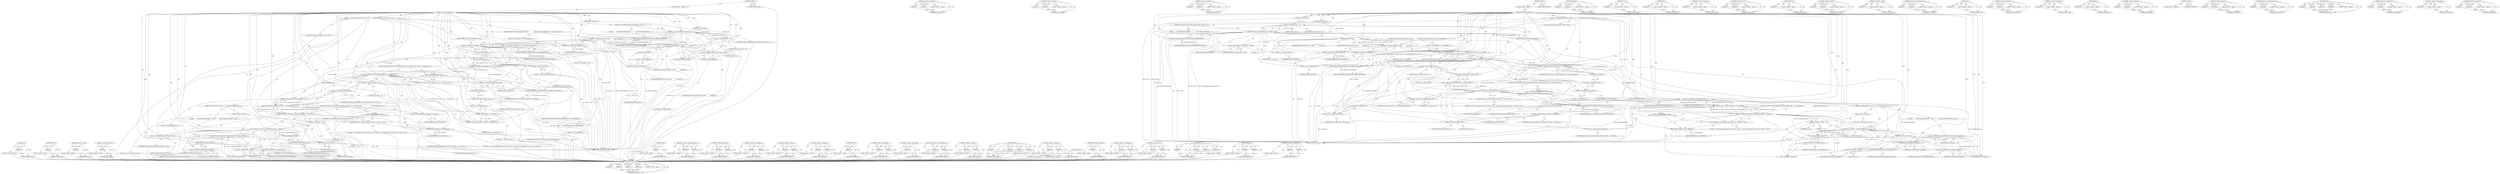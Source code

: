 digraph "&lt;operator&gt;.greaterThan" {
vulnerable_239 [label=<(METHOD,getVector)>];
vulnerable_240 [label=<(PARAM,p1)>];
vulnerable_241 [label=<(PARAM,p2)>];
vulnerable_242 [label=<(PARAM,p3)>];
vulnerable_243 [label=<(PARAM,p4)>];
vulnerable_244 [label=<(BLOCK,&lt;empty&gt;,&lt;empty&gt;)>];
vulnerable_245 [label=<(METHOD_RETURN,ANY)>];
vulnerable_220 [label=<(METHOD,&lt;operator&gt;.greaterThan)>];
vulnerable_221 [label=<(PARAM,p1)>];
vulnerable_222 [label=<(PARAM,p2)>];
vulnerable_223 [label=<(BLOCK,&lt;empty&gt;,&lt;empty&gt;)>];
vulnerable_224 [label=<(METHOD_RETURN,ANY)>];
vulnerable_171 [label=<(METHOD,&lt;operator&gt;.lessThan)>];
vulnerable_172 [label=<(PARAM,p1)>];
vulnerable_173 [label=<(PARAM,p2)>];
vulnerable_174 [label=<(BLOCK,&lt;empty&gt;,&lt;empty&gt;)>];
vulnerable_175 [label=<(METHOD_RETURN,ANY)>];
vulnerable_197 [label=<(METHOD,&lt;operator&gt;.notEquals)>];
vulnerable_198 [label=<(PARAM,p1)>];
vulnerable_199 [label=<(PARAM,p2)>];
vulnerable_200 [label=<(BLOCK,&lt;empty&gt;,&lt;empty&gt;)>];
vulnerable_201 [label=<(METHOD_RETURN,ANY)>];
vulnerable_6 [label=<(METHOD,&lt;global&gt;)<SUB>1</SUB>>];
vulnerable_7 [label=<(BLOCK,&lt;empty&gt;,&lt;empty&gt;)<SUB>1</SUB>>];
vulnerable_8 [label=<(METHOD,setTimeToSampleParams)<SUB>1</SUB>>];
vulnerable_9 [label=<(PARAM,off64_t data_offset)<SUB>2</SUB>>];
vulnerable_10 [label=<(PARAM,size_t data_size)<SUB>2</SUB>>];
vulnerable_11 [label=<(BLOCK,{
    if (!mTimeToSample.empty() || data_size &lt;...,{
    if (!mTimeToSample.empty() || data_size &lt;...)<SUB>2</SUB>>];
vulnerable_12 [label=<(CONTROL_STRUCTURE,IF,if (!mTimeToSample.empty() || data_size &lt; 8))<SUB>3</SUB>>];
vulnerable_13 [label=<(&lt;operator&gt;.logicalOr,!mTimeToSample.empty() || data_size &lt; 8)<SUB>3</SUB>>];
vulnerable_14 [label=<(&lt;operator&gt;.logicalNot,!mTimeToSample.empty())<SUB>3</SUB>>];
vulnerable_15 [label=<(empty,mTimeToSample.empty())<SUB>3</SUB>>];
vulnerable_16 [label=<(&lt;operator&gt;.fieldAccess,mTimeToSample.empty)<SUB>3</SUB>>];
vulnerable_17 [label=<(IDENTIFIER,mTimeToSample,mTimeToSample.empty())<SUB>3</SUB>>];
vulnerable_18 [label=<(FIELD_IDENTIFIER,empty,empty)<SUB>3</SUB>>];
vulnerable_19 [label=<(&lt;operator&gt;.lessThan,data_size &lt; 8)<SUB>3</SUB>>];
vulnerable_20 [label=<(IDENTIFIER,data_size,data_size &lt; 8)<SUB>3</SUB>>];
vulnerable_21 [label=<(LITERAL,8,data_size &lt; 8)<SUB>3</SUB>>];
vulnerable_22 [label=<(BLOCK,{
         return ERROR_MALFORMED;
     },{
         return ERROR_MALFORMED;
     })<SUB>3</SUB>>];
vulnerable_23 [label=<(RETURN,return ERROR_MALFORMED;,return ERROR_MALFORMED;)<SUB>4</SUB>>];
vulnerable_24 [label=<(IDENTIFIER,ERROR_MALFORMED,return ERROR_MALFORMED;)<SUB>4</SUB>>];
vulnerable_25 [label="<(LOCAL,uint8_t[8] header: uint8_t[8])<SUB>7</SUB>>"];
vulnerable_26 [label=<(CONTROL_STRUCTURE,IF,if (mDataSource-&gt;readAt(
                data_offset, header, sizeof(header)) &lt; (ssize_t)sizeof(header)))<SUB>8</SUB>>];
vulnerable_27 [label=<(&lt;operator&gt;.lessThan,mDataSource-&gt;readAt(
                data_offse...)<SUB>8</SUB>>];
vulnerable_28 [label=<(readAt,mDataSource-&gt;readAt(
                data_offse...)<SUB>8</SUB>>];
vulnerable_29 [label=<(&lt;operator&gt;.indirectFieldAccess,mDataSource-&gt;readAt)<SUB>8</SUB>>];
vulnerable_30 [label=<(IDENTIFIER,mDataSource,mDataSource-&gt;readAt(
                data_offse...)<SUB>8</SUB>>];
vulnerable_31 [label=<(FIELD_IDENTIFIER,readAt,readAt)<SUB>8</SUB>>];
vulnerable_32 [label=<(IDENTIFIER,data_offset,mDataSource-&gt;readAt(
                data_offse...)<SUB>9</SUB>>];
vulnerable_33 [label=<(IDENTIFIER,header,mDataSource-&gt;readAt(
                data_offse...)<SUB>9</SUB>>];
vulnerable_34 [label=<(&lt;operator&gt;.sizeOf,sizeof(header))<SUB>9</SUB>>];
vulnerable_35 [label=<(IDENTIFIER,header,sizeof(header))<SUB>9</SUB>>];
vulnerable_36 [label=<(&lt;operator&gt;.cast,(ssize_t)sizeof(header))<SUB>9</SUB>>];
vulnerable_37 [label=<(UNKNOWN,ssize_t,ssize_t)<SUB>9</SUB>>];
vulnerable_38 [label=<(&lt;operator&gt;.sizeOf,sizeof(header))<SUB>9</SUB>>];
vulnerable_39 [label=<(IDENTIFIER,header,sizeof(header))<SUB>9</SUB>>];
vulnerable_40 [label=<(BLOCK,{
 return ERROR_IO;
 },{
 return ERROR_IO;
 })<SUB>9</SUB>>];
vulnerable_41 [label=<(RETURN,return ERROR_IO;,return ERROR_IO;)<SUB>10</SUB>>];
vulnerable_42 [label=<(IDENTIFIER,ERROR_IO,return ERROR_IO;)<SUB>10</SUB>>];
vulnerable_43 [label=<(CONTROL_STRUCTURE,IF,if (U32_AT(header) != 0))<SUB>13</SUB>>];
vulnerable_44 [label=<(&lt;operator&gt;.notEquals,U32_AT(header) != 0)<SUB>13</SUB>>];
vulnerable_45 [label=<(U32_AT,U32_AT(header))<SUB>13</SUB>>];
vulnerable_46 [label=<(IDENTIFIER,header,U32_AT(header))<SUB>13</SUB>>];
vulnerable_47 [label=<(LITERAL,0,U32_AT(header) != 0)<SUB>13</SUB>>];
vulnerable_48 [label=<(BLOCK,{
 return ERROR_MALFORMED;
 },{
 return ERROR_MALFORMED;
 })<SUB>13</SUB>>];
vulnerable_49 [label=<(RETURN,return ERROR_MALFORMED;,return ERROR_MALFORMED;)<SUB>14</SUB>>];
vulnerable_50 [label=<(IDENTIFIER,ERROR_MALFORMED,return ERROR_MALFORMED;)<SUB>14</SUB>>];
vulnerable_51 [label=<(&lt;operator&gt;.assignment,mTimeToSampleCount = U32_AT(&amp;header[4]))<SUB>17</SUB>>];
vulnerable_52 [label=<(IDENTIFIER,mTimeToSampleCount,mTimeToSampleCount = U32_AT(&amp;header[4]))<SUB>17</SUB>>];
vulnerable_53 [label=<(U32_AT,U32_AT(&amp;header[4]))<SUB>17</SUB>>];
vulnerable_54 [label=<(&lt;operator&gt;.addressOf,&amp;header[4])<SUB>17</SUB>>];
vulnerable_55 [label=<(&lt;operator&gt;.indirectIndexAccess,header[4])<SUB>17</SUB>>];
vulnerable_56 [label=<(IDENTIFIER,header,U32_AT(&amp;header[4]))<SUB>17</SUB>>];
vulnerable_57 [label=<(LITERAL,4,U32_AT(&amp;header[4]))<SUB>17</SUB>>];
vulnerable_58 [label=<(CONTROL_STRUCTURE,IF,if ((uint64_t)mTimeToSampleCount &gt;
 (uint64_t)UINT32_MAX / (2 * sizeof(uint32_t))))<SUB>18</SUB>>];
vulnerable_59 [label=<(&lt;operator&gt;.greaterThan,(uint64_t)mTimeToSampleCount &gt;
 (uint64_t)UINT3...)<SUB>18</SUB>>];
vulnerable_60 [label=<(&lt;operator&gt;.cast,(uint64_t)mTimeToSampleCount)<SUB>18</SUB>>];
vulnerable_61 [label=<(UNKNOWN,uint64_t,uint64_t)<SUB>18</SUB>>];
vulnerable_62 [label=<(IDENTIFIER,mTimeToSampleCount,(uint64_t)mTimeToSampleCount)<SUB>18</SUB>>];
vulnerable_63 [label=<(&lt;operator&gt;.division,(uint64_t)UINT32_MAX / (2 * sizeof(uint32_t)))<SUB>19</SUB>>];
vulnerable_64 [label=<(&lt;operator&gt;.cast,(uint64_t)UINT32_MAX)<SUB>19</SUB>>];
vulnerable_65 [label=<(UNKNOWN,uint64_t,uint64_t)<SUB>19</SUB>>];
vulnerable_66 [label=<(IDENTIFIER,UINT32_MAX,(uint64_t)UINT32_MAX)<SUB>19</SUB>>];
vulnerable_67 [label=<(&lt;operator&gt;.multiplication,2 * sizeof(uint32_t))<SUB>19</SUB>>];
vulnerable_68 [label=<(LITERAL,2,2 * sizeof(uint32_t))<SUB>19</SUB>>];
vulnerable_69 [label=<(&lt;operator&gt;.sizeOf,sizeof(uint32_t))<SUB>19</SUB>>];
vulnerable_70 [label=<(IDENTIFIER,uint32_t,sizeof(uint32_t))<SUB>19</SUB>>];
vulnerable_71 [label="<(BLOCK,{
        ALOGE(&quot;  Error: Time-to-sample table ...,{
        ALOGE(&quot;  Error: Time-to-sample table ...)<SUB>19</SUB>>"];
vulnerable_72 [label="<(ALOGE,ALOGE(&quot;  Error: Time-to-sample table size too l...)<SUB>20</SUB>>"];
vulnerable_73 [label="<(LITERAL,&quot;  Error: Time-to-sample table size too large.&quot;,ALOGE(&quot;  Error: Time-to-sample table size too l...)<SUB>20</SUB>>"];
vulnerable_74 [label=<(RETURN,return ERROR_OUT_OF_RANGE;,return ERROR_OUT_OF_RANGE;)<SUB>22</SUB>>];
vulnerable_75 [label=<(IDENTIFIER,ERROR_OUT_OF_RANGE,return ERROR_OUT_OF_RANGE;)<SUB>22</SUB>>];
vulnerable_76 [label=<(CONTROL_STRUCTURE,IF,if (!mDataSource-&gt;getVector(data_offset + 8, &amp;mTimeToSample,
                                mTimeToSampleCount * 2)))<SUB>25</SUB>>];
vulnerable_77 [label=<(&lt;operator&gt;.logicalNot,!mDataSource-&gt;getVector(data_offset + 8, &amp;mTime...)<SUB>25</SUB>>];
vulnerable_78 [label=<(getVector,mDataSource-&gt;getVector(data_offset + 8, &amp;mTimeT...)<SUB>25</SUB>>];
vulnerable_79 [label=<(&lt;operator&gt;.indirectFieldAccess,mDataSource-&gt;getVector)<SUB>25</SUB>>];
vulnerable_80 [label=<(IDENTIFIER,mDataSource,mDataSource-&gt;getVector(data_offset + 8, &amp;mTimeT...)<SUB>25</SUB>>];
vulnerable_81 [label=<(FIELD_IDENTIFIER,getVector,getVector)<SUB>25</SUB>>];
vulnerable_82 [label=<(&lt;operator&gt;.addition,data_offset + 8)<SUB>25</SUB>>];
vulnerable_83 [label=<(IDENTIFIER,data_offset,data_offset + 8)<SUB>25</SUB>>];
vulnerable_84 [label=<(LITERAL,8,data_offset + 8)<SUB>25</SUB>>];
vulnerable_85 [label=<(&lt;operator&gt;.addressOf,&amp;mTimeToSample)<SUB>25</SUB>>];
vulnerable_86 [label=<(IDENTIFIER,mTimeToSample,mDataSource-&gt;getVector(data_offset + 8, &amp;mTimeT...)<SUB>25</SUB>>];
vulnerable_87 [label=<(&lt;operator&gt;.multiplication,mTimeToSampleCount * 2)<SUB>26</SUB>>];
vulnerable_88 [label=<(IDENTIFIER,mTimeToSampleCount,mTimeToSampleCount * 2)<SUB>26</SUB>>];
vulnerable_89 [label=<(LITERAL,2,mTimeToSampleCount * 2)<SUB>26</SUB>>];
vulnerable_90 [label="<(BLOCK,{
        ALOGE(&quot;  Error: Incomplete data read ...,{
        ALOGE(&quot;  Error: Incomplete data read ...)<SUB>26</SUB>>"];
vulnerable_91 [label="<(ALOGE,ALOGE(&quot;  Error: Incomplete data read for time-t...)<SUB>27</SUB>>"];
vulnerable_92 [label="<(LITERAL,&quot;  Error: Incomplete data read for time-to-samp...,ALOGE(&quot;  Error: Incomplete data read for time-t...)<SUB>27</SUB>>"];
vulnerable_93 [label=<(RETURN,return ERROR_IO;,return ERROR_IO;)<SUB>28</SUB>>];
vulnerable_94 [label=<(IDENTIFIER,ERROR_IO,return ERROR_IO;)<SUB>28</SUB>>];
vulnerable_95 [label=<(CONTROL_STRUCTURE,FOR,for (size_t i = 0;i &lt; mTimeToSample.size();++i))<SUB>32</SUB>>];
vulnerable_96 [label=<(BLOCK,&lt;empty&gt;,&lt;empty&gt;)<SUB>32</SUB>>];
vulnerable_97 [label="<(LOCAL,size_t i: size_t)<SUB>32</SUB>>"];
vulnerable_98 [label=<(&lt;operator&gt;.assignment,i = 0)<SUB>32</SUB>>];
vulnerable_99 [label=<(IDENTIFIER,i,i = 0)<SUB>32</SUB>>];
vulnerable_100 [label=<(LITERAL,0,i = 0)<SUB>32</SUB>>];
vulnerable_101 [label=<(&lt;operator&gt;.lessThan,i &lt; mTimeToSample.size())<SUB>32</SUB>>];
vulnerable_102 [label=<(IDENTIFIER,i,i &lt; mTimeToSample.size())<SUB>32</SUB>>];
vulnerable_103 [label=<(size,mTimeToSample.size())<SUB>32</SUB>>];
vulnerable_104 [label=<(&lt;operator&gt;.fieldAccess,mTimeToSample.size)<SUB>32</SUB>>];
vulnerable_105 [label=<(IDENTIFIER,mTimeToSample,mTimeToSample.size())<SUB>32</SUB>>];
vulnerable_106 [label=<(FIELD_IDENTIFIER,size,size)<SUB>32</SUB>>];
vulnerable_107 [label=<(&lt;operator&gt;.preIncrement,++i)<SUB>32</SUB>>];
vulnerable_108 [label=<(IDENTIFIER,i,++i)<SUB>32</SUB>>];
vulnerable_109 [label=<(BLOCK,{
         mTimeToSample.editItemAt(i) = ntohl(...,{
         mTimeToSample.editItemAt(i) = ntohl(...)<SUB>32</SUB>>];
vulnerable_110 [label=<(&lt;operator&gt;.assignment,mTimeToSample.editItemAt(i) = ntohl(mTimeToSamp...)<SUB>33</SUB>>];
vulnerable_111 [label=<(editItemAt,mTimeToSample.editItemAt(i))<SUB>33</SUB>>];
vulnerable_112 [label=<(&lt;operator&gt;.fieldAccess,mTimeToSample.editItemAt)<SUB>33</SUB>>];
vulnerable_113 [label=<(IDENTIFIER,mTimeToSample,mTimeToSample.editItemAt(i))<SUB>33</SUB>>];
vulnerable_114 [label=<(FIELD_IDENTIFIER,editItemAt,editItemAt)<SUB>33</SUB>>];
vulnerable_115 [label=<(IDENTIFIER,i,mTimeToSample.editItemAt(i))<SUB>33</SUB>>];
vulnerable_116 [label=<(ntohl,ntohl(mTimeToSample[i]))<SUB>33</SUB>>];
vulnerable_117 [label=<(&lt;operator&gt;.indirectIndexAccess,mTimeToSample[i])<SUB>33</SUB>>];
vulnerable_118 [label=<(IDENTIFIER,mTimeToSample,ntohl(mTimeToSample[i]))<SUB>33</SUB>>];
vulnerable_119 [label=<(IDENTIFIER,i,ntohl(mTimeToSample[i]))<SUB>33</SUB>>];
vulnerable_120 [label=<(RETURN,return OK;,return OK;)<SUB>35</SUB>>];
vulnerable_121 [label=<(IDENTIFIER,OK,return OK;)<SUB>35</SUB>>];
vulnerable_122 [label=<(METHOD_RETURN,status_t)<SUB>1</SUB>>];
vulnerable_124 [label=<(METHOD_RETURN,ANY)<SUB>1</SUB>>];
vulnerable_259 [label=<(METHOD,editItemAt)>];
vulnerable_260 [label=<(PARAM,p1)>];
vulnerable_261 [label=<(PARAM,p2)>];
vulnerable_262 [label=<(BLOCK,&lt;empty&gt;,&lt;empty&gt;)>];
vulnerable_263 [label=<(METHOD_RETURN,ANY)>];
vulnerable_202 [label=<(METHOD,U32_AT)>];
vulnerable_203 [label=<(PARAM,p1)>];
vulnerable_204 [label=<(BLOCK,&lt;empty&gt;,&lt;empty&gt;)>];
vulnerable_205 [label=<(METHOD_RETURN,ANY)>];
vulnerable_264 [label=<(METHOD,ntohl)>];
vulnerable_265 [label=<(PARAM,p1)>];
vulnerable_266 [label=<(BLOCK,&lt;empty&gt;,&lt;empty&gt;)>];
vulnerable_267 [label=<(METHOD_RETURN,ANY)>];
vulnerable_158 [label=<(METHOD,&lt;operator&gt;.logicalNot)>];
vulnerable_159 [label=<(PARAM,p1)>];
vulnerable_160 [label=<(BLOCK,&lt;empty&gt;,&lt;empty&gt;)>];
vulnerable_161 [label=<(METHOD_RETURN,ANY)>];
vulnerable_192 [label=<(METHOD,&lt;operator&gt;.cast)>];
vulnerable_193 [label=<(PARAM,p1)>];
vulnerable_194 [label=<(PARAM,p2)>];
vulnerable_195 [label=<(BLOCK,&lt;empty&gt;,&lt;empty&gt;)>];
vulnerable_196 [label=<(METHOD_RETURN,ANY)>];
vulnerable_235 [label=<(METHOD,ALOGE)>];
vulnerable_236 [label=<(PARAM,p1)>];
vulnerable_237 [label=<(BLOCK,&lt;empty&gt;,&lt;empty&gt;)>];
vulnerable_238 [label=<(METHOD_RETURN,ANY)>];
vulnerable_246 [label=<(METHOD,&lt;operator&gt;.addition)>];
vulnerable_247 [label=<(PARAM,p1)>];
vulnerable_248 [label=<(PARAM,p2)>];
vulnerable_249 [label=<(BLOCK,&lt;empty&gt;,&lt;empty&gt;)>];
vulnerable_250 [label=<(METHOD_RETURN,ANY)>];
vulnerable_188 [label=<(METHOD,&lt;operator&gt;.sizeOf)>];
vulnerable_189 [label=<(PARAM,p1)>];
vulnerable_190 [label=<(BLOCK,&lt;empty&gt;,&lt;empty&gt;)>];
vulnerable_191 [label=<(METHOD_RETURN,ANY)>];
vulnerable_183 [label=<(METHOD,&lt;operator&gt;.indirectFieldAccess)>];
vulnerable_184 [label=<(PARAM,p1)>];
vulnerable_185 [label=<(PARAM,p2)>];
vulnerable_186 [label=<(BLOCK,&lt;empty&gt;,&lt;empty&gt;)>];
vulnerable_187 [label=<(METHOD_RETURN,ANY)>];
vulnerable_251 [label=<(METHOD,size)>];
vulnerable_252 [label=<(PARAM,p1)>];
vulnerable_253 [label=<(BLOCK,&lt;empty&gt;,&lt;empty&gt;)>];
vulnerable_254 [label=<(METHOD_RETURN,ANY)>];
vulnerable_166 [label=<(METHOD,&lt;operator&gt;.fieldAccess)>];
vulnerable_167 [label=<(PARAM,p1)>];
vulnerable_168 [label=<(PARAM,p2)>];
vulnerable_169 [label=<(BLOCK,&lt;empty&gt;,&lt;empty&gt;)>];
vulnerable_170 [label=<(METHOD_RETURN,ANY)>];
vulnerable_211 [label=<(METHOD,&lt;operator&gt;.addressOf)>];
vulnerable_212 [label=<(PARAM,p1)>];
vulnerable_213 [label=<(BLOCK,&lt;empty&gt;,&lt;empty&gt;)>];
vulnerable_214 [label=<(METHOD_RETURN,ANY)>];
vulnerable_162 [label=<(METHOD,empty)>];
vulnerable_163 [label=<(PARAM,p1)>];
vulnerable_164 [label=<(BLOCK,&lt;empty&gt;,&lt;empty&gt;)>];
vulnerable_165 [label=<(METHOD_RETURN,ANY)>];
vulnerable_153 [label=<(METHOD,&lt;operator&gt;.logicalOr)>];
vulnerable_154 [label=<(PARAM,p1)>];
vulnerable_155 [label=<(PARAM,p2)>];
vulnerable_156 [label=<(BLOCK,&lt;empty&gt;,&lt;empty&gt;)>];
vulnerable_157 [label=<(METHOD_RETURN,ANY)>];
vulnerable_147 [label=<(METHOD,&lt;global&gt;)<SUB>1</SUB>>];
vulnerable_148 [label=<(BLOCK,&lt;empty&gt;,&lt;empty&gt;)>];
vulnerable_149 [label=<(METHOD_RETURN,ANY)>];
vulnerable_225 [label=<(METHOD,&lt;operator&gt;.division)>];
vulnerable_226 [label=<(PARAM,p1)>];
vulnerable_227 [label=<(PARAM,p2)>];
vulnerable_228 [label=<(BLOCK,&lt;empty&gt;,&lt;empty&gt;)>];
vulnerable_229 [label=<(METHOD_RETURN,ANY)>];
vulnerable_215 [label=<(METHOD,&lt;operator&gt;.indirectIndexAccess)>];
vulnerable_216 [label=<(PARAM,p1)>];
vulnerable_217 [label=<(PARAM,p2)>];
vulnerable_218 [label=<(BLOCK,&lt;empty&gt;,&lt;empty&gt;)>];
vulnerable_219 [label=<(METHOD_RETURN,ANY)>];
vulnerable_176 [label=<(METHOD,readAt)>];
vulnerable_177 [label=<(PARAM,p1)>];
vulnerable_178 [label=<(PARAM,p2)>];
vulnerable_179 [label=<(PARAM,p3)>];
vulnerable_180 [label=<(PARAM,p4)>];
vulnerable_181 [label=<(BLOCK,&lt;empty&gt;,&lt;empty&gt;)>];
vulnerable_182 [label=<(METHOD_RETURN,ANY)>];
vulnerable_230 [label=<(METHOD,&lt;operator&gt;.multiplication)>];
vulnerable_231 [label=<(PARAM,p1)>];
vulnerable_232 [label=<(PARAM,p2)>];
vulnerable_233 [label=<(BLOCK,&lt;empty&gt;,&lt;empty&gt;)>];
vulnerable_234 [label=<(METHOD_RETURN,ANY)>];
vulnerable_255 [label=<(METHOD,&lt;operator&gt;.preIncrement)>];
vulnerable_256 [label=<(PARAM,p1)>];
vulnerable_257 [label=<(BLOCK,&lt;empty&gt;,&lt;empty&gt;)>];
vulnerable_258 [label=<(METHOD_RETURN,ANY)>];
vulnerable_206 [label=<(METHOD,&lt;operator&gt;.assignment)>];
vulnerable_207 [label=<(PARAM,p1)>];
vulnerable_208 [label=<(PARAM,p2)>];
vulnerable_209 [label=<(BLOCK,&lt;empty&gt;,&lt;empty&gt;)>];
vulnerable_210 [label=<(METHOD_RETURN,ANY)>];
fixed_243 [label=<(METHOD,size)>];
fixed_244 [label=<(PARAM,p1)>];
fixed_245 [label=<(BLOCK,&lt;empty&gt;,&lt;empty&gt;)>];
fixed_246 [label=<(METHOD_RETURN,ANY)>];
fixed_223 [label=<(METHOD,ALOGE)>];
fixed_224 [label=<(PARAM,p1)>];
fixed_225 [label=<(BLOCK,&lt;empty&gt;,&lt;empty&gt;)>];
fixed_226 [label=<(METHOD_RETURN,ANY)>];
fixed_176 [label=<(METHOD,&lt;operator&gt;.sizeOf)>];
fixed_177 [label=<(PARAM,p1)>];
fixed_178 [label=<(BLOCK,&lt;empty&gt;,&lt;empty&gt;)>];
fixed_179 [label=<(METHOD_RETURN,ANY)>];
fixed_199 [label=<(METHOD,&lt;operator&gt;.addressOf)>];
fixed_200 [label=<(PARAM,p1)>];
fixed_201 [label=<(BLOCK,&lt;empty&gt;,&lt;empty&gt;)>];
fixed_202 [label=<(METHOD_RETURN,ANY)>];
fixed_6 [label=<(METHOD,&lt;global&gt;)<SUB>1</SUB>>];
fixed_7 [label=<(BLOCK,&lt;empty&gt;,&lt;empty&gt;)<SUB>1</SUB>>];
fixed_8 [label=<(METHOD,setTimeToSampleParams)<SUB>1</SUB>>];
fixed_9 [label=<(PARAM,off64_t data_offset)<SUB>2</SUB>>];
fixed_10 [label=<(PARAM,size_t data_size)<SUB>2</SUB>>];
fixed_11 [label=<(BLOCK,{
    if (mHasTimeToSample || data_size &lt; 8) {
...,{
    if (mHasTimeToSample || data_size &lt; 8) {
...)<SUB>2</SUB>>];
fixed_12 [label=<(CONTROL_STRUCTURE,IF,if (mHasTimeToSample || data_size &lt; 8))<SUB>3</SUB>>];
fixed_13 [label=<(&lt;operator&gt;.logicalOr,mHasTimeToSample || data_size &lt; 8)<SUB>3</SUB>>];
fixed_14 [label=<(IDENTIFIER,mHasTimeToSample,mHasTimeToSample || data_size &lt; 8)<SUB>3</SUB>>];
fixed_15 [label=<(&lt;operator&gt;.lessThan,data_size &lt; 8)<SUB>3</SUB>>];
fixed_16 [label=<(IDENTIFIER,data_size,data_size &lt; 8)<SUB>3</SUB>>];
fixed_17 [label=<(LITERAL,8,data_size &lt; 8)<SUB>3</SUB>>];
fixed_18 [label=<(BLOCK,{
         return ERROR_MALFORMED;
     },{
         return ERROR_MALFORMED;
     })<SUB>3</SUB>>];
fixed_19 [label=<(RETURN,return ERROR_MALFORMED;,return ERROR_MALFORMED;)<SUB>4</SUB>>];
fixed_20 [label=<(IDENTIFIER,ERROR_MALFORMED,return ERROR_MALFORMED;)<SUB>4</SUB>>];
fixed_21 [label="<(LOCAL,uint8_t[8] header: uint8_t[8])<SUB>7</SUB>>"];
fixed_22 [label=<(CONTROL_STRUCTURE,IF,if (mDataSource-&gt;readAt(
                data_offset, header, sizeof(header)) &lt; (ssize_t)sizeof(header)))<SUB>8</SUB>>];
fixed_23 [label=<(&lt;operator&gt;.lessThan,mDataSource-&gt;readAt(
                data_offse...)<SUB>8</SUB>>];
fixed_24 [label=<(readAt,mDataSource-&gt;readAt(
                data_offse...)<SUB>8</SUB>>];
fixed_25 [label=<(&lt;operator&gt;.indirectFieldAccess,mDataSource-&gt;readAt)<SUB>8</SUB>>];
fixed_26 [label=<(IDENTIFIER,mDataSource,mDataSource-&gt;readAt(
                data_offse...)<SUB>8</SUB>>];
fixed_27 [label=<(FIELD_IDENTIFIER,readAt,readAt)<SUB>8</SUB>>];
fixed_28 [label=<(IDENTIFIER,data_offset,mDataSource-&gt;readAt(
                data_offse...)<SUB>9</SUB>>];
fixed_29 [label=<(IDENTIFIER,header,mDataSource-&gt;readAt(
                data_offse...)<SUB>9</SUB>>];
fixed_30 [label=<(&lt;operator&gt;.sizeOf,sizeof(header))<SUB>9</SUB>>];
fixed_31 [label=<(IDENTIFIER,header,sizeof(header))<SUB>9</SUB>>];
fixed_32 [label=<(&lt;operator&gt;.cast,(ssize_t)sizeof(header))<SUB>9</SUB>>];
fixed_33 [label=<(UNKNOWN,ssize_t,ssize_t)<SUB>9</SUB>>];
fixed_34 [label=<(&lt;operator&gt;.sizeOf,sizeof(header))<SUB>9</SUB>>];
fixed_35 [label=<(IDENTIFIER,header,sizeof(header))<SUB>9</SUB>>];
fixed_36 [label=<(BLOCK,{
 return ERROR_IO;
 },{
 return ERROR_IO;
 })<SUB>9</SUB>>];
fixed_37 [label=<(RETURN,return ERROR_IO;,return ERROR_IO;)<SUB>10</SUB>>];
fixed_38 [label=<(IDENTIFIER,ERROR_IO,return ERROR_IO;)<SUB>10</SUB>>];
fixed_39 [label=<(CONTROL_STRUCTURE,IF,if (U32_AT(header) != 0))<SUB>13</SUB>>];
fixed_40 [label=<(&lt;operator&gt;.notEquals,U32_AT(header) != 0)<SUB>13</SUB>>];
fixed_41 [label=<(U32_AT,U32_AT(header))<SUB>13</SUB>>];
fixed_42 [label=<(IDENTIFIER,header,U32_AT(header))<SUB>13</SUB>>];
fixed_43 [label=<(LITERAL,0,U32_AT(header) != 0)<SUB>13</SUB>>];
fixed_44 [label=<(BLOCK,{
 return ERROR_MALFORMED;
 },{
 return ERROR_MALFORMED;
 })<SUB>13</SUB>>];
fixed_45 [label=<(RETURN,return ERROR_MALFORMED;,return ERROR_MALFORMED;)<SUB>14</SUB>>];
fixed_46 [label=<(IDENTIFIER,ERROR_MALFORMED,return ERROR_MALFORMED;)<SUB>14</SUB>>];
fixed_47 [label=<(&lt;operator&gt;.assignment,mTimeToSampleCount = U32_AT(&amp;header[4]))<SUB>17</SUB>>];
fixed_48 [label=<(IDENTIFIER,mTimeToSampleCount,mTimeToSampleCount = U32_AT(&amp;header[4]))<SUB>17</SUB>>];
fixed_49 [label=<(U32_AT,U32_AT(&amp;header[4]))<SUB>17</SUB>>];
fixed_50 [label=<(&lt;operator&gt;.addressOf,&amp;header[4])<SUB>17</SUB>>];
fixed_51 [label=<(&lt;operator&gt;.indirectIndexAccess,header[4])<SUB>17</SUB>>];
fixed_52 [label=<(IDENTIFIER,header,U32_AT(&amp;header[4]))<SUB>17</SUB>>];
fixed_53 [label=<(LITERAL,4,U32_AT(&amp;header[4]))<SUB>17</SUB>>];
fixed_54 [label=<(CONTROL_STRUCTURE,IF,if ((uint64_t)mTimeToSampleCount &gt;
 (uint64_t)UINT32_MAX / (2 * sizeof(uint32_t))))<SUB>18</SUB>>];
fixed_55 [label=<(&lt;operator&gt;.greaterThan,(uint64_t)mTimeToSampleCount &gt;
 (uint64_t)UINT3...)<SUB>18</SUB>>];
fixed_56 [label=<(&lt;operator&gt;.cast,(uint64_t)mTimeToSampleCount)<SUB>18</SUB>>];
fixed_57 [label=<(UNKNOWN,uint64_t,uint64_t)<SUB>18</SUB>>];
fixed_58 [label=<(IDENTIFIER,mTimeToSampleCount,(uint64_t)mTimeToSampleCount)<SUB>18</SUB>>];
fixed_59 [label=<(&lt;operator&gt;.division,(uint64_t)UINT32_MAX / (2 * sizeof(uint32_t)))<SUB>19</SUB>>];
fixed_60 [label=<(&lt;operator&gt;.cast,(uint64_t)UINT32_MAX)<SUB>19</SUB>>];
fixed_61 [label=<(UNKNOWN,uint64_t,uint64_t)<SUB>19</SUB>>];
fixed_62 [label=<(IDENTIFIER,UINT32_MAX,(uint64_t)UINT32_MAX)<SUB>19</SUB>>];
fixed_63 [label=<(&lt;operator&gt;.multiplication,2 * sizeof(uint32_t))<SUB>19</SUB>>];
fixed_64 [label=<(LITERAL,2,2 * sizeof(uint32_t))<SUB>19</SUB>>];
fixed_65 [label=<(&lt;operator&gt;.sizeOf,sizeof(uint32_t))<SUB>19</SUB>>];
fixed_66 [label=<(IDENTIFIER,uint32_t,sizeof(uint32_t))<SUB>19</SUB>>];
fixed_67 [label="<(BLOCK,{
        ALOGE(&quot;  Error: Time-to-sample table ...,{
        ALOGE(&quot;  Error: Time-to-sample table ...)<SUB>19</SUB>>"];
fixed_68 [label="<(ALOGE,ALOGE(&quot;  Error: Time-to-sample table size too l...)<SUB>20</SUB>>"];
fixed_69 [label="<(LITERAL,&quot;  Error: Time-to-sample table size too large.&quot;,ALOGE(&quot;  Error: Time-to-sample table size too l...)<SUB>20</SUB>>"];
fixed_70 [label=<(RETURN,return ERROR_OUT_OF_RANGE;,return ERROR_OUT_OF_RANGE;)<SUB>22</SUB>>];
fixed_71 [label=<(IDENTIFIER,ERROR_OUT_OF_RANGE,return ERROR_OUT_OF_RANGE;)<SUB>22</SUB>>];
fixed_72 [label=<(CONTROL_STRUCTURE,IF,if (!mDataSource-&gt;getVector(data_offset + 8, &amp;mTimeToSample,
                                mTimeToSampleCount * 2)))<SUB>25</SUB>>];
fixed_73 [label=<(&lt;operator&gt;.logicalNot,!mDataSource-&gt;getVector(data_offset + 8, &amp;mTime...)<SUB>25</SUB>>];
fixed_74 [label=<(getVector,mDataSource-&gt;getVector(data_offset + 8, &amp;mTimeT...)<SUB>25</SUB>>];
fixed_75 [label=<(&lt;operator&gt;.indirectFieldAccess,mDataSource-&gt;getVector)<SUB>25</SUB>>];
fixed_76 [label=<(IDENTIFIER,mDataSource,mDataSource-&gt;getVector(data_offset + 8, &amp;mTimeT...)<SUB>25</SUB>>];
fixed_77 [label=<(FIELD_IDENTIFIER,getVector,getVector)<SUB>25</SUB>>];
fixed_78 [label=<(&lt;operator&gt;.addition,data_offset + 8)<SUB>25</SUB>>];
fixed_79 [label=<(IDENTIFIER,data_offset,data_offset + 8)<SUB>25</SUB>>];
fixed_80 [label=<(LITERAL,8,data_offset + 8)<SUB>25</SUB>>];
fixed_81 [label=<(&lt;operator&gt;.addressOf,&amp;mTimeToSample)<SUB>25</SUB>>];
fixed_82 [label=<(IDENTIFIER,mTimeToSample,mDataSource-&gt;getVector(data_offset + 8, &amp;mTimeT...)<SUB>25</SUB>>];
fixed_83 [label=<(&lt;operator&gt;.multiplication,mTimeToSampleCount * 2)<SUB>26</SUB>>];
fixed_84 [label=<(IDENTIFIER,mTimeToSampleCount,mTimeToSampleCount * 2)<SUB>26</SUB>>];
fixed_85 [label=<(LITERAL,2,mTimeToSampleCount * 2)<SUB>26</SUB>>];
fixed_86 [label="<(BLOCK,{
        ALOGE(&quot;  Error: Incomplete data read ...,{
        ALOGE(&quot;  Error: Incomplete data read ...)<SUB>26</SUB>>"];
fixed_87 [label="<(ALOGE,ALOGE(&quot;  Error: Incomplete data read for time-t...)<SUB>27</SUB>>"];
fixed_88 [label="<(LITERAL,&quot;  Error: Incomplete data read for time-to-samp...,ALOGE(&quot;  Error: Incomplete data read for time-t...)<SUB>27</SUB>>"];
fixed_89 [label=<(RETURN,return ERROR_IO;,return ERROR_IO;)<SUB>28</SUB>>];
fixed_90 [label=<(IDENTIFIER,ERROR_IO,return ERROR_IO;)<SUB>28</SUB>>];
fixed_91 [label=<(CONTROL_STRUCTURE,FOR,for (size_t i = 0;i &lt; mTimeToSample.size();++i))<SUB>32</SUB>>];
fixed_92 [label=<(BLOCK,&lt;empty&gt;,&lt;empty&gt;)<SUB>32</SUB>>];
fixed_93 [label="<(LOCAL,size_t i: size_t)<SUB>32</SUB>>"];
fixed_94 [label=<(&lt;operator&gt;.assignment,i = 0)<SUB>32</SUB>>];
fixed_95 [label=<(IDENTIFIER,i,i = 0)<SUB>32</SUB>>];
fixed_96 [label=<(LITERAL,0,i = 0)<SUB>32</SUB>>];
fixed_97 [label=<(&lt;operator&gt;.lessThan,i &lt; mTimeToSample.size())<SUB>32</SUB>>];
fixed_98 [label=<(IDENTIFIER,i,i &lt; mTimeToSample.size())<SUB>32</SUB>>];
fixed_99 [label=<(size,mTimeToSample.size())<SUB>32</SUB>>];
fixed_100 [label=<(&lt;operator&gt;.fieldAccess,mTimeToSample.size)<SUB>32</SUB>>];
fixed_101 [label=<(IDENTIFIER,mTimeToSample,mTimeToSample.size())<SUB>32</SUB>>];
fixed_102 [label=<(FIELD_IDENTIFIER,size,size)<SUB>32</SUB>>];
fixed_103 [label=<(&lt;operator&gt;.preIncrement,++i)<SUB>32</SUB>>];
fixed_104 [label=<(IDENTIFIER,i,++i)<SUB>32</SUB>>];
fixed_105 [label=<(BLOCK,{
         mTimeToSample.editItemAt(i) = ntohl(...,{
         mTimeToSample.editItemAt(i) = ntohl(...)<SUB>32</SUB>>];
fixed_106 [label=<(&lt;operator&gt;.assignment,mTimeToSample.editItemAt(i) = ntohl(mTimeToSamp...)<SUB>33</SUB>>];
fixed_107 [label=<(editItemAt,mTimeToSample.editItemAt(i))<SUB>33</SUB>>];
fixed_108 [label=<(&lt;operator&gt;.fieldAccess,mTimeToSample.editItemAt)<SUB>33</SUB>>];
fixed_109 [label=<(IDENTIFIER,mTimeToSample,mTimeToSample.editItemAt(i))<SUB>33</SUB>>];
fixed_110 [label=<(FIELD_IDENTIFIER,editItemAt,editItemAt)<SUB>33</SUB>>];
fixed_111 [label=<(IDENTIFIER,i,mTimeToSample.editItemAt(i))<SUB>33</SUB>>];
fixed_112 [label=<(ntohl,ntohl(mTimeToSample[i]))<SUB>33</SUB>>];
fixed_113 [label=<(&lt;operator&gt;.indirectIndexAccess,mTimeToSample[i])<SUB>33</SUB>>];
fixed_114 [label=<(IDENTIFIER,mTimeToSample,ntohl(mTimeToSample[i]))<SUB>33</SUB>>];
fixed_115 [label=<(IDENTIFIER,i,ntohl(mTimeToSample[i]))<SUB>33</SUB>>];
fixed_116 [label=<(&lt;operator&gt;.assignment,mHasTimeToSample = true)<SUB>36</SUB>>];
fixed_117 [label=<(IDENTIFIER,mHasTimeToSample,mHasTimeToSample = true)<SUB>36</SUB>>];
fixed_118 [label=<(LITERAL,true,mHasTimeToSample = true)<SUB>36</SUB>>];
fixed_119 [label=<(RETURN,return OK;,return OK;)<SUB>37</SUB>>];
fixed_120 [label=<(IDENTIFIER,OK,return OK;)<SUB>37</SUB>>];
fixed_121 [label=<(METHOD_RETURN,status_t)<SUB>1</SUB>>];
fixed_123 [label=<(METHOD_RETURN,ANY)<SUB>1</SUB>>];
fixed_261 [label=<(METHOD,ntohl)>];
fixed_262 [label=<(PARAM,p1)>];
fixed_263 [label=<(BLOCK,&lt;empty&gt;,&lt;empty&gt;)>];
fixed_264 [label=<(METHOD_RETURN,ANY)>];
fixed_203 [label=<(METHOD,&lt;operator&gt;.indirectIndexAccess)>];
fixed_204 [label=<(PARAM,p1)>];
fixed_205 [label=<(PARAM,p2)>];
fixed_206 [label=<(BLOCK,&lt;empty&gt;,&lt;empty&gt;)>];
fixed_207 [label=<(METHOD_RETURN,ANY)>];
fixed_159 [label=<(METHOD,&lt;operator&gt;.lessThan)>];
fixed_160 [label=<(PARAM,p1)>];
fixed_161 [label=<(PARAM,p2)>];
fixed_162 [label=<(BLOCK,&lt;empty&gt;,&lt;empty&gt;)>];
fixed_163 [label=<(METHOD_RETURN,ANY)>];
fixed_194 [label=<(METHOD,&lt;operator&gt;.assignment)>];
fixed_195 [label=<(PARAM,p1)>];
fixed_196 [label=<(PARAM,p2)>];
fixed_197 [label=<(BLOCK,&lt;empty&gt;,&lt;empty&gt;)>];
fixed_198 [label=<(METHOD_RETURN,ANY)>];
fixed_238 [label=<(METHOD,&lt;operator&gt;.addition)>];
fixed_239 [label=<(PARAM,p1)>];
fixed_240 [label=<(PARAM,p2)>];
fixed_241 [label=<(BLOCK,&lt;empty&gt;,&lt;empty&gt;)>];
fixed_242 [label=<(METHOD_RETURN,ANY)>];
fixed_247 [label=<(METHOD,&lt;operator&gt;.fieldAccess)>];
fixed_248 [label=<(PARAM,p1)>];
fixed_249 [label=<(PARAM,p2)>];
fixed_250 [label=<(BLOCK,&lt;empty&gt;,&lt;empty&gt;)>];
fixed_251 [label=<(METHOD_RETURN,ANY)>];
fixed_190 [label=<(METHOD,U32_AT)>];
fixed_191 [label=<(PARAM,p1)>];
fixed_192 [label=<(BLOCK,&lt;empty&gt;,&lt;empty&gt;)>];
fixed_193 [label=<(METHOD_RETURN,ANY)>];
fixed_185 [label=<(METHOD,&lt;operator&gt;.notEquals)>];
fixed_186 [label=<(PARAM,p1)>];
fixed_187 [label=<(PARAM,p2)>];
fixed_188 [label=<(BLOCK,&lt;empty&gt;,&lt;empty&gt;)>];
fixed_189 [label=<(METHOD_RETURN,ANY)>];
fixed_252 [label=<(METHOD,&lt;operator&gt;.preIncrement)>];
fixed_253 [label=<(PARAM,p1)>];
fixed_254 [label=<(BLOCK,&lt;empty&gt;,&lt;empty&gt;)>];
fixed_255 [label=<(METHOD_RETURN,ANY)>];
fixed_171 [label=<(METHOD,&lt;operator&gt;.indirectFieldAccess)>];
fixed_172 [label=<(PARAM,p1)>];
fixed_173 [label=<(PARAM,p2)>];
fixed_174 [label=<(BLOCK,&lt;empty&gt;,&lt;empty&gt;)>];
fixed_175 [label=<(METHOD_RETURN,ANY)>];
fixed_213 [label=<(METHOD,&lt;operator&gt;.division)>];
fixed_214 [label=<(PARAM,p1)>];
fixed_215 [label=<(PARAM,p2)>];
fixed_216 [label=<(BLOCK,&lt;empty&gt;,&lt;empty&gt;)>];
fixed_217 [label=<(METHOD_RETURN,ANY)>];
fixed_164 [label=<(METHOD,readAt)>];
fixed_165 [label=<(PARAM,p1)>];
fixed_166 [label=<(PARAM,p2)>];
fixed_167 [label=<(PARAM,p3)>];
fixed_168 [label=<(PARAM,p4)>];
fixed_169 [label=<(BLOCK,&lt;empty&gt;,&lt;empty&gt;)>];
fixed_170 [label=<(METHOD_RETURN,ANY)>];
fixed_154 [label=<(METHOD,&lt;operator&gt;.logicalOr)>];
fixed_155 [label=<(PARAM,p1)>];
fixed_156 [label=<(PARAM,p2)>];
fixed_157 [label=<(BLOCK,&lt;empty&gt;,&lt;empty&gt;)>];
fixed_158 [label=<(METHOD_RETURN,ANY)>];
fixed_148 [label=<(METHOD,&lt;global&gt;)<SUB>1</SUB>>];
fixed_149 [label=<(BLOCK,&lt;empty&gt;,&lt;empty&gt;)>];
fixed_150 [label=<(METHOD_RETURN,ANY)>];
fixed_227 [label=<(METHOD,&lt;operator&gt;.logicalNot)>];
fixed_228 [label=<(PARAM,p1)>];
fixed_229 [label=<(BLOCK,&lt;empty&gt;,&lt;empty&gt;)>];
fixed_230 [label=<(METHOD_RETURN,ANY)>];
fixed_218 [label=<(METHOD,&lt;operator&gt;.multiplication)>];
fixed_219 [label=<(PARAM,p1)>];
fixed_220 [label=<(PARAM,p2)>];
fixed_221 [label=<(BLOCK,&lt;empty&gt;,&lt;empty&gt;)>];
fixed_222 [label=<(METHOD_RETURN,ANY)>];
fixed_180 [label=<(METHOD,&lt;operator&gt;.cast)>];
fixed_181 [label=<(PARAM,p1)>];
fixed_182 [label=<(PARAM,p2)>];
fixed_183 [label=<(BLOCK,&lt;empty&gt;,&lt;empty&gt;)>];
fixed_184 [label=<(METHOD_RETURN,ANY)>];
fixed_231 [label=<(METHOD,getVector)>];
fixed_232 [label=<(PARAM,p1)>];
fixed_233 [label=<(PARAM,p2)>];
fixed_234 [label=<(PARAM,p3)>];
fixed_235 [label=<(PARAM,p4)>];
fixed_236 [label=<(BLOCK,&lt;empty&gt;,&lt;empty&gt;)>];
fixed_237 [label=<(METHOD_RETURN,ANY)>];
fixed_256 [label=<(METHOD,editItemAt)>];
fixed_257 [label=<(PARAM,p1)>];
fixed_258 [label=<(PARAM,p2)>];
fixed_259 [label=<(BLOCK,&lt;empty&gt;,&lt;empty&gt;)>];
fixed_260 [label=<(METHOD_RETURN,ANY)>];
fixed_208 [label=<(METHOD,&lt;operator&gt;.greaterThan)>];
fixed_209 [label=<(PARAM,p1)>];
fixed_210 [label=<(PARAM,p2)>];
fixed_211 [label=<(BLOCK,&lt;empty&gt;,&lt;empty&gt;)>];
fixed_212 [label=<(METHOD_RETURN,ANY)>];
vulnerable_239 -> vulnerable_240  [key=0, label="AST: "];
vulnerable_239 -> vulnerable_240  [key=1, label="DDG: "];
vulnerable_239 -> vulnerable_244  [key=0, label="AST: "];
vulnerable_239 -> vulnerable_241  [key=0, label="AST: "];
vulnerable_239 -> vulnerable_241  [key=1, label="DDG: "];
vulnerable_239 -> vulnerable_245  [key=0, label="AST: "];
vulnerable_239 -> vulnerable_245  [key=1, label="CFG: "];
vulnerable_239 -> vulnerable_242  [key=0, label="AST: "];
vulnerable_239 -> vulnerable_242  [key=1, label="DDG: "];
vulnerable_239 -> vulnerable_243  [key=0, label="AST: "];
vulnerable_239 -> vulnerable_243  [key=1, label="DDG: "];
vulnerable_240 -> vulnerable_245  [key=0, label="DDG: p1"];
vulnerable_241 -> vulnerable_245  [key=0, label="DDG: p2"];
vulnerable_242 -> vulnerable_245  [key=0, label="DDG: p3"];
vulnerable_243 -> vulnerable_245  [key=0, label="DDG: p4"];
vulnerable_220 -> vulnerable_221  [key=0, label="AST: "];
vulnerable_220 -> vulnerable_221  [key=1, label="DDG: "];
vulnerable_220 -> vulnerable_223  [key=0, label="AST: "];
vulnerable_220 -> vulnerable_222  [key=0, label="AST: "];
vulnerable_220 -> vulnerable_222  [key=1, label="DDG: "];
vulnerable_220 -> vulnerable_224  [key=0, label="AST: "];
vulnerable_220 -> vulnerable_224  [key=1, label="CFG: "];
vulnerable_221 -> vulnerable_224  [key=0, label="DDG: p1"];
vulnerable_222 -> vulnerable_224  [key=0, label="DDG: p2"];
vulnerable_171 -> vulnerable_172  [key=0, label="AST: "];
vulnerable_171 -> vulnerable_172  [key=1, label="DDG: "];
vulnerable_171 -> vulnerable_174  [key=0, label="AST: "];
vulnerable_171 -> vulnerable_173  [key=0, label="AST: "];
vulnerable_171 -> vulnerable_173  [key=1, label="DDG: "];
vulnerable_171 -> vulnerable_175  [key=0, label="AST: "];
vulnerable_171 -> vulnerable_175  [key=1, label="CFG: "];
vulnerable_172 -> vulnerable_175  [key=0, label="DDG: p1"];
vulnerable_173 -> vulnerable_175  [key=0, label="DDG: p2"];
vulnerable_197 -> vulnerable_198  [key=0, label="AST: "];
vulnerable_197 -> vulnerable_198  [key=1, label="DDG: "];
vulnerable_197 -> vulnerable_200  [key=0, label="AST: "];
vulnerable_197 -> vulnerable_199  [key=0, label="AST: "];
vulnerable_197 -> vulnerable_199  [key=1, label="DDG: "];
vulnerable_197 -> vulnerable_201  [key=0, label="AST: "];
vulnerable_197 -> vulnerable_201  [key=1, label="CFG: "];
vulnerable_198 -> vulnerable_201  [key=0, label="DDG: p1"];
vulnerable_199 -> vulnerable_201  [key=0, label="DDG: p2"];
vulnerable_6 -> vulnerable_7  [key=0, label="AST: "];
vulnerable_6 -> vulnerable_124  [key=0, label="AST: "];
vulnerable_6 -> vulnerable_124  [key=1, label="CFG: "];
vulnerable_7 -> vulnerable_8  [key=0, label="AST: "];
vulnerable_8 -> vulnerable_9  [key=0, label="AST: "];
vulnerable_8 -> vulnerable_9  [key=1, label="DDG: "];
vulnerable_8 -> vulnerable_10  [key=0, label="AST: "];
vulnerable_8 -> vulnerable_10  [key=1, label="DDG: "];
vulnerable_8 -> vulnerable_11  [key=0, label="AST: "];
vulnerable_8 -> vulnerable_122  [key=0, label="AST: "];
vulnerable_8 -> vulnerable_18  [key=0, label="CFG: "];
vulnerable_8 -> vulnerable_120  [key=0, label="DDG: "];
vulnerable_8 -> vulnerable_121  [key=0, label="DDG: "];
vulnerable_8 -> vulnerable_23  [key=0, label="DDG: "];
vulnerable_8 -> vulnerable_41  [key=0, label="DDG: "];
vulnerable_8 -> vulnerable_44  [key=0, label="DDG: "];
vulnerable_8 -> vulnerable_49  [key=0, label="DDG: "];
vulnerable_8 -> vulnerable_59  [key=0, label="DDG: "];
vulnerable_8 -> vulnerable_74  [key=0, label="DDG: "];
vulnerable_8 -> vulnerable_93  [key=0, label="DDG: "];
vulnerable_8 -> vulnerable_98  [key=0, label="DDG: "];
vulnerable_8 -> vulnerable_101  [key=0, label="DDG: "];
vulnerable_8 -> vulnerable_107  [key=0, label="DDG: "];
vulnerable_8 -> vulnerable_19  [key=0, label="DDG: "];
vulnerable_8 -> vulnerable_24  [key=0, label="DDG: "];
vulnerable_8 -> vulnerable_28  [key=0, label="DDG: "];
vulnerable_8 -> vulnerable_42  [key=0, label="DDG: "];
vulnerable_8 -> vulnerable_45  [key=0, label="DDG: "];
vulnerable_8 -> vulnerable_50  [key=0, label="DDG: "];
vulnerable_8 -> vulnerable_60  [key=0, label="DDG: "];
vulnerable_8 -> vulnerable_63  [key=0, label="DDG: "];
vulnerable_8 -> vulnerable_72  [key=0, label="DDG: "];
vulnerable_8 -> vulnerable_75  [key=0, label="DDG: "];
vulnerable_8 -> vulnerable_78  [key=0, label="DDG: "];
vulnerable_8 -> vulnerable_91  [key=0, label="DDG: "];
vulnerable_8 -> vulnerable_94  [key=0, label="DDG: "];
vulnerable_8 -> vulnerable_103  [key=0, label="DDG: "];
vulnerable_8 -> vulnerable_64  [key=0, label="DDG: "];
vulnerable_8 -> vulnerable_67  [key=0, label="DDG: "];
vulnerable_8 -> vulnerable_82  [key=0, label="DDG: "];
vulnerable_8 -> vulnerable_87  [key=0, label="DDG: "];
vulnerable_8 -> vulnerable_111  [key=0, label="DDG: "];
vulnerable_8 -> vulnerable_116  [key=0, label="DDG: "];
vulnerable_9 -> vulnerable_122  [key=0, label="DDG: data_offset"];
vulnerable_9 -> vulnerable_28  [key=0, label="DDG: data_offset"];
vulnerable_10 -> vulnerable_122  [key=0, label="DDG: data_size"];
vulnerable_10 -> vulnerable_19  [key=0, label="DDG: data_size"];
vulnerable_11 -> vulnerable_12  [key=0, label="AST: "];
vulnerable_11 -> vulnerable_25  [key=0, label="AST: "];
vulnerable_11 -> vulnerable_26  [key=0, label="AST: "];
vulnerable_11 -> vulnerable_43  [key=0, label="AST: "];
vulnerable_11 -> vulnerable_51  [key=0, label="AST: "];
vulnerable_11 -> vulnerable_58  [key=0, label="AST: "];
vulnerable_11 -> vulnerable_76  [key=0, label="AST: "];
vulnerable_11 -> vulnerable_95  [key=0, label="AST: "];
vulnerable_11 -> vulnerable_120  [key=0, label="AST: "];
vulnerable_12 -> vulnerable_13  [key=0, label="AST: "];
vulnerable_12 -> vulnerable_22  [key=0, label="AST: "];
vulnerable_13 -> vulnerable_14  [key=0, label="AST: "];
vulnerable_13 -> vulnerable_19  [key=0, label="AST: "];
vulnerable_13 -> vulnerable_23  [key=0, label="CFG: "];
vulnerable_13 -> vulnerable_23  [key=1, label="CDG: "];
vulnerable_13 -> vulnerable_31  [key=0, label="CFG: "];
vulnerable_13 -> vulnerable_31  [key=1, label="CDG: "];
vulnerable_13 -> vulnerable_122  [key=0, label="DDG: !mTimeToSample.empty()"];
vulnerable_13 -> vulnerable_122  [key=1, label="DDG: data_size &lt; 8"];
vulnerable_13 -> vulnerable_122  [key=2, label="DDG: !mTimeToSample.empty() || data_size &lt; 8"];
vulnerable_13 -> vulnerable_34  [key=0, label="CDG: "];
vulnerable_13 -> vulnerable_28  [key=0, label="CDG: "];
vulnerable_13 -> vulnerable_37  [key=0, label="CDG: "];
vulnerable_13 -> vulnerable_38  [key=0, label="CDG: "];
vulnerable_13 -> vulnerable_27  [key=0, label="CDG: "];
vulnerable_13 -> vulnerable_29  [key=0, label="CDG: "];
vulnerable_13 -> vulnerable_36  [key=0, label="CDG: "];
vulnerable_14 -> vulnerable_15  [key=0, label="AST: "];
vulnerable_14 -> vulnerable_13  [key=0, label="CFG: "];
vulnerable_14 -> vulnerable_13  [key=1, label="DDG: mTimeToSample.empty()"];
vulnerable_14 -> vulnerable_19  [key=0, label="CFG: "];
vulnerable_14 -> vulnerable_19  [key=1, label="CDG: "];
vulnerable_14 -> vulnerable_122  [key=0, label="DDG: mTimeToSample.empty()"];
vulnerable_15 -> vulnerable_16  [key=0, label="AST: "];
vulnerable_15 -> vulnerable_14  [key=0, label="CFG: "];
vulnerable_15 -> vulnerable_14  [key=1, label="DDG: mTimeToSample.empty"];
vulnerable_15 -> vulnerable_122  [key=0, label="DDG: mTimeToSample.empty"];
vulnerable_15 -> vulnerable_78  [key=0, label="DDG: mTimeToSample.empty"];
vulnerable_15 -> vulnerable_103  [key=0, label="DDG: mTimeToSample.empty"];
vulnerable_15 -> vulnerable_111  [key=0, label="DDG: mTimeToSample.empty"];
vulnerable_15 -> vulnerable_116  [key=0, label="DDG: mTimeToSample.empty"];
vulnerable_16 -> vulnerable_17  [key=0, label="AST: "];
vulnerable_16 -> vulnerable_18  [key=0, label="AST: "];
vulnerable_16 -> vulnerable_15  [key=0, label="CFG: "];
vulnerable_18 -> vulnerable_16  [key=0, label="CFG: "];
vulnerable_19 -> vulnerable_20  [key=0, label="AST: "];
vulnerable_19 -> vulnerable_21  [key=0, label="AST: "];
vulnerable_19 -> vulnerable_13  [key=0, label="CFG: "];
vulnerable_19 -> vulnerable_13  [key=1, label="DDG: data_size"];
vulnerable_19 -> vulnerable_13  [key=2, label="DDG: 8"];
vulnerable_19 -> vulnerable_122  [key=0, label="DDG: data_size"];
vulnerable_22 -> vulnerable_23  [key=0, label="AST: "];
vulnerable_23 -> vulnerable_24  [key=0, label="AST: "];
vulnerable_23 -> vulnerable_122  [key=0, label="CFG: "];
vulnerable_23 -> vulnerable_122  [key=1, label="DDG: &lt;RET&gt;"];
vulnerable_24 -> vulnerable_23  [key=0, label="DDG: ERROR_MALFORMED"];
vulnerable_26 -> vulnerable_27  [key=0, label="AST: "];
vulnerable_26 -> vulnerable_40  [key=0, label="AST: "];
vulnerable_27 -> vulnerable_28  [key=0, label="AST: "];
vulnerable_27 -> vulnerable_36  [key=0, label="AST: "];
vulnerable_27 -> vulnerable_41  [key=0, label="CFG: "];
vulnerable_27 -> vulnerable_41  [key=1, label="CDG: "];
vulnerable_27 -> vulnerable_45  [key=0, label="CFG: "];
vulnerable_27 -> vulnerable_45  [key=1, label="CDG: "];
vulnerable_27 -> vulnerable_44  [key=0, label="CDG: "];
vulnerable_28 -> vulnerable_29  [key=0, label="AST: "];
vulnerable_28 -> vulnerable_32  [key=0, label="AST: "];
vulnerable_28 -> vulnerable_33  [key=0, label="AST: "];
vulnerable_28 -> vulnerable_34  [key=0, label="AST: "];
vulnerable_28 -> vulnerable_37  [key=0, label="CFG: "];
vulnerable_28 -> vulnerable_27  [key=0, label="DDG: mDataSource-&gt;readAt"];
vulnerable_28 -> vulnerable_27  [key=1, label="DDG: data_offset"];
vulnerable_28 -> vulnerable_27  [key=2, label="DDG: header"];
vulnerable_28 -> vulnerable_78  [key=0, label="DDG: data_offset"];
vulnerable_28 -> vulnerable_82  [key=0, label="DDG: data_offset"];
vulnerable_29 -> vulnerable_30  [key=0, label="AST: "];
vulnerable_29 -> vulnerable_31  [key=0, label="AST: "];
vulnerable_29 -> vulnerable_34  [key=0, label="CFG: "];
vulnerable_31 -> vulnerable_29  [key=0, label="CFG: "];
vulnerable_34 -> vulnerable_35  [key=0, label="AST: "];
vulnerable_34 -> vulnerable_28  [key=0, label="CFG: "];
vulnerable_36 -> vulnerable_37  [key=0, label="AST: "];
vulnerable_36 -> vulnerable_38  [key=0, label="AST: "];
vulnerable_36 -> vulnerable_27  [key=0, label="CFG: "];
vulnerable_37 -> vulnerable_38  [key=0, label="CFG: "];
vulnerable_38 -> vulnerable_39  [key=0, label="AST: "];
vulnerable_38 -> vulnerable_36  [key=0, label="CFG: "];
vulnerable_40 -> vulnerable_41  [key=0, label="AST: "];
vulnerable_41 -> vulnerable_42  [key=0, label="AST: "];
vulnerable_41 -> vulnerable_122  [key=0, label="CFG: "];
vulnerable_41 -> vulnerable_122  [key=1, label="DDG: &lt;RET&gt;"];
vulnerable_42 -> vulnerable_41  [key=0, label="DDG: ERROR_IO"];
vulnerable_43 -> vulnerable_44  [key=0, label="AST: "];
vulnerable_43 -> vulnerable_48  [key=0, label="AST: "];
vulnerable_44 -> vulnerable_45  [key=0, label="AST: "];
vulnerable_44 -> vulnerable_47  [key=0, label="AST: "];
vulnerable_44 -> vulnerable_49  [key=0, label="CFG: "];
vulnerable_44 -> vulnerable_49  [key=1, label="CDG: "];
vulnerable_44 -> vulnerable_55  [key=0, label="CFG: "];
vulnerable_44 -> vulnerable_55  [key=1, label="CDG: "];
vulnerable_44 -> vulnerable_60  [key=0, label="CDG: "];
vulnerable_44 -> vulnerable_64  [key=0, label="CDG: "];
vulnerable_44 -> vulnerable_51  [key=0, label="CDG: "];
vulnerable_44 -> vulnerable_69  [key=0, label="CDG: "];
vulnerable_44 -> vulnerable_67  [key=0, label="CDG: "];
vulnerable_44 -> vulnerable_65  [key=0, label="CDG: "];
vulnerable_44 -> vulnerable_59  [key=0, label="CDG: "];
vulnerable_44 -> vulnerable_54  [key=0, label="CDG: "];
vulnerable_44 -> vulnerable_61  [key=0, label="CDG: "];
vulnerable_44 -> vulnerable_53  [key=0, label="CDG: "];
vulnerable_44 -> vulnerable_63  [key=0, label="CDG: "];
vulnerable_45 -> vulnerable_46  [key=0, label="AST: "];
vulnerable_45 -> vulnerable_44  [key=0, label="CFG: "];
vulnerable_45 -> vulnerable_44  [key=1, label="DDG: header"];
vulnerable_45 -> vulnerable_53  [key=0, label="DDG: header"];
vulnerable_48 -> vulnerable_49  [key=0, label="AST: "];
vulnerable_49 -> vulnerable_50  [key=0, label="AST: "];
vulnerable_49 -> vulnerable_122  [key=0, label="CFG: "];
vulnerable_49 -> vulnerable_122  [key=1, label="DDG: &lt;RET&gt;"];
vulnerable_50 -> vulnerable_49  [key=0, label="DDG: ERROR_MALFORMED"];
vulnerable_51 -> vulnerable_52  [key=0, label="AST: "];
vulnerable_51 -> vulnerable_53  [key=0, label="AST: "];
vulnerable_51 -> vulnerable_61  [key=0, label="CFG: "];
vulnerable_51 -> vulnerable_59  [key=0, label="DDG: mTimeToSampleCount"];
vulnerable_51 -> vulnerable_60  [key=0, label="DDG: mTimeToSampleCount"];
vulnerable_51 -> vulnerable_87  [key=0, label="DDG: mTimeToSampleCount"];
vulnerable_53 -> vulnerable_54  [key=0, label="AST: "];
vulnerable_53 -> vulnerable_51  [key=0, label="CFG: "];
vulnerable_53 -> vulnerable_51  [key=1, label="DDG: &amp;header[4]"];
vulnerable_54 -> vulnerable_55  [key=0, label="AST: "];
vulnerable_54 -> vulnerable_53  [key=0, label="CFG: "];
vulnerable_55 -> vulnerable_56  [key=0, label="AST: "];
vulnerable_55 -> vulnerable_57  [key=0, label="AST: "];
vulnerable_55 -> vulnerable_54  [key=0, label="CFG: "];
vulnerable_58 -> vulnerable_59  [key=0, label="AST: "];
vulnerable_58 -> vulnerable_71  [key=0, label="AST: "];
vulnerable_59 -> vulnerable_60  [key=0, label="AST: "];
vulnerable_59 -> vulnerable_63  [key=0, label="AST: "];
vulnerable_59 -> vulnerable_72  [key=0, label="CFG: "];
vulnerable_59 -> vulnerable_72  [key=1, label="CDG: "];
vulnerable_59 -> vulnerable_81  [key=0, label="CFG: "];
vulnerable_59 -> vulnerable_81  [key=1, label="CDG: "];
vulnerable_59 -> vulnerable_77  [key=0, label="CDG: "];
vulnerable_59 -> vulnerable_85  [key=0, label="CDG: "];
vulnerable_59 -> vulnerable_74  [key=0, label="CDG: "];
vulnerable_59 -> vulnerable_87  [key=0, label="CDG: "];
vulnerable_59 -> vulnerable_82  [key=0, label="CDG: "];
vulnerable_59 -> vulnerable_79  [key=0, label="CDG: "];
vulnerable_59 -> vulnerable_78  [key=0, label="CDG: "];
vulnerable_60 -> vulnerable_61  [key=0, label="AST: "];
vulnerable_60 -> vulnerable_62  [key=0, label="AST: "];
vulnerable_60 -> vulnerable_65  [key=0, label="CFG: "];
vulnerable_61 -> vulnerable_60  [key=0, label="CFG: "];
vulnerable_63 -> vulnerable_64  [key=0, label="AST: "];
vulnerable_63 -> vulnerable_67  [key=0, label="AST: "];
vulnerable_63 -> vulnerable_59  [key=0, label="CFG: "];
vulnerable_63 -> vulnerable_59  [key=1, label="DDG: (uint64_t)UINT32_MAX"];
vulnerable_63 -> vulnerable_59  [key=2, label="DDG: 2 * sizeof(uint32_t)"];
vulnerable_64 -> vulnerable_65  [key=0, label="AST: "];
vulnerable_64 -> vulnerable_66  [key=0, label="AST: "];
vulnerable_64 -> vulnerable_69  [key=0, label="CFG: "];
vulnerable_64 -> vulnerable_122  [key=0, label="DDG: UINT32_MAX"];
vulnerable_65 -> vulnerable_64  [key=0, label="CFG: "];
vulnerable_67 -> vulnerable_68  [key=0, label="AST: "];
vulnerable_67 -> vulnerable_69  [key=0, label="AST: "];
vulnerable_67 -> vulnerable_63  [key=0, label="CFG: "];
vulnerable_67 -> vulnerable_63  [key=1, label="DDG: 2"];
vulnerable_69 -> vulnerable_70  [key=0, label="AST: "];
vulnerable_69 -> vulnerable_67  [key=0, label="CFG: "];
vulnerable_69 -> vulnerable_122  [key=0, label="DDG: uint32_t"];
vulnerable_71 -> vulnerable_72  [key=0, label="AST: "];
vulnerable_71 -> vulnerable_74  [key=0, label="AST: "];
vulnerable_72 -> vulnerable_73  [key=0, label="AST: "];
vulnerable_72 -> vulnerable_74  [key=0, label="CFG: "];
vulnerable_74 -> vulnerable_75  [key=0, label="AST: "];
vulnerable_74 -> vulnerable_122  [key=0, label="CFG: "];
vulnerable_74 -> vulnerable_122  [key=1, label="DDG: &lt;RET&gt;"];
vulnerable_75 -> vulnerable_74  [key=0, label="DDG: ERROR_OUT_OF_RANGE"];
vulnerable_76 -> vulnerable_77  [key=0, label="AST: "];
vulnerable_76 -> vulnerable_90  [key=0, label="AST: "];
vulnerable_77 -> vulnerable_78  [key=0, label="AST: "];
vulnerable_77 -> vulnerable_91  [key=0, label="CFG: "];
vulnerable_77 -> vulnerable_91  [key=1, label="CDG: "];
vulnerable_77 -> vulnerable_98  [key=0, label="CFG: "];
vulnerable_77 -> vulnerable_98  [key=1, label="CDG: "];
vulnerable_77 -> vulnerable_120  [key=0, label="CDG: "];
vulnerable_77 -> vulnerable_103  [key=0, label="CDG: "];
vulnerable_77 -> vulnerable_104  [key=0, label="CDG: "];
vulnerable_77 -> vulnerable_106  [key=0, label="CDG: "];
vulnerable_77 -> vulnerable_93  [key=0, label="CDG: "];
vulnerable_77 -> vulnerable_101  [key=0, label="CDG: "];
vulnerable_78 -> vulnerable_79  [key=0, label="AST: "];
vulnerable_78 -> vulnerable_82  [key=0, label="AST: "];
vulnerable_78 -> vulnerable_85  [key=0, label="AST: "];
vulnerable_78 -> vulnerable_87  [key=0, label="AST: "];
vulnerable_78 -> vulnerable_77  [key=0, label="CFG: "];
vulnerable_78 -> vulnerable_77  [key=1, label="DDG: mDataSource-&gt;getVector"];
vulnerable_78 -> vulnerable_77  [key=2, label="DDG: data_offset + 8"];
vulnerable_78 -> vulnerable_77  [key=3, label="DDG: &amp;mTimeToSample"];
vulnerable_78 -> vulnerable_77  [key=4, label="DDG: mTimeToSampleCount * 2"];
vulnerable_79 -> vulnerable_80  [key=0, label="AST: "];
vulnerable_79 -> vulnerable_81  [key=0, label="AST: "];
vulnerable_79 -> vulnerable_82  [key=0, label="CFG: "];
vulnerable_81 -> vulnerable_79  [key=0, label="CFG: "];
vulnerable_82 -> vulnerable_83  [key=0, label="AST: "];
vulnerable_82 -> vulnerable_84  [key=0, label="AST: "];
vulnerable_82 -> vulnerable_85  [key=0, label="CFG: "];
vulnerable_85 -> vulnerable_86  [key=0, label="AST: "];
vulnerable_85 -> vulnerable_87  [key=0, label="CFG: "];
vulnerable_87 -> vulnerable_88  [key=0, label="AST: "];
vulnerable_87 -> vulnerable_89  [key=0, label="AST: "];
vulnerable_87 -> vulnerable_78  [key=0, label="CFG: "];
vulnerable_87 -> vulnerable_78  [key=1, label="DDG: mTimeToSampleCount"];
vulnerable_87 -> vulnerable_78  [key=2, label="DDG: 2"];
vulnerable_90 -> vulnerable_91  [key=0, label="AST: "];
vulnerable_90 -> vulnerable_93  [key=0, label="AST: "];
vulnerable_91 -> vulnerable_92  [key=0, label="AST: "];
vulnerable_91 -> vulnerable_93  [key=0, label="CFG: "];
vulnerable_93 -> vulnerable_94  [key=0, label="AST: "];
vulnerable_93 -> vulnerable_122  [key=0, label="CFG: "];
vulnerable_93 -> vulnerable_122  [key=1, label="DDG: &lt;RET&gt;"];
vulnerable_94 -> vulnerable_93  [key=0, label="DDG: ERROR_IO"];
vulnerable_95 -> vulnerable_96  [key=0, label="AST: "];
vulnerable_95 -> vulnerable_101  [key=0, label="AST: "];
vulnerable_95 -> vulnerable_107  [key=0, label="AST: "];
vulnerable_95 -> vulnerable_109  [key=0, label="AST: "];
vulnerable_96 -> vulnerable_97  [key=0, label="AST: "];
vulnerable_96 -> vulnerable_98  [key=0, label="AST: "];
vulnerable_98 -> vulnerable_99  [key=0, label="AST: "];
vulnerable_98 -> vulnerable_100  [key=0, label="AST: "];
vulnerable_98 -> vulnerable_106  [key=0, label="CFG: "];
vulnerable_98 -> vulnerable_101  [key=0, label="DDG: i"];
vulnerable_101 -> vulnerable_102  [key=0, label="AST: "];
vulnerable_101 -> vulnerable_103  [key=0, label="AST: "];
vulnerable_101 -> vulnerable_103  [key=1, label="CDG: "];
vulnerable_101 -> vulnerable_114  [key=0, label="CFG: "];
vulnerable_101 -> vulnerable_114  [key=1, label="CDG: "];
vulnerable_101 -> vulnerable_120  [key=0, label="CFG: "];
vulnerable_101 -> vulnerable_111  [key=0, label="DDG: i"];
vulnerable_101 -> vulnerable_111  [key=1, label="CDG: "];
vulnerable_101 -> vulnerable_107  [key=0, label="CDG: "];
vulnerable_101 -> vulnerable_116  [key=0, label="CDG: "];
vulnerable_101 -> vulnerable_104  [key=0, label="CDG: "];
vulnerable_101 -> vulnerable_106  [key=0, label="CDG: "];
vulnerable_101 -> vulnerable_112  [key=0, label="CDG: "];
vulnerable_101 -> vulnerable_101  [key=0, label="CDG: "];
vulnerable_101 -> vulnerable_110  [key=0, label="CDG: "];
vulnerable_101 -> vulnerable_117  [key=0, label="CDG: "];
vulnerable_103 -> vulnerable_104  [key=0, label="AST: "];
vulnerable_103 -> vulnerable_101  [key=0, label="CFG: "];
vulnerable_103 -> vulnerable_101  [key=1, label="DDG: mTimeToSample.size"];
vulnerable_104 -> vulnerable_105  [key=0, label="AST: "];
vulnerable_104 -> vulnerable_106  [key=0, label="AST: "];
vulnerable_104 -> vulnerable_103  [key=0, label="CFG: "];
vulnerable_106 -> vulnerable_104  [key=0, label="CFG: "];
vulnerable_107 -> vulnerable_108  [key=0, label="AST: "];
vulnerable_107 -> vulnerable_106  [key=0, label="CFG: "];
vulnerable_107 -> vulnerable_101  [key=0, label="DDG: i"];
vulnerable_109 -> vulnerable_110  [key=0, label="AST: "];
vulnerable_110 -> vulnerable_111  [key=0, label="AST: "];
vulnerable_110 -> vulnerable_116  [key=0, label="AST: "];
vulnerable_110 -> vulnerable_107  [key=0, label="CFG: "];
vulnerable_111 -> vulnerable_112  [key=0, label="AST: "];
vulnerable_111 -> vulnerable_115  [key=0, label="AST: "];
vulnerable_111 -> vulnerable_117  [key=0, label="CFG: "];
vulnerable_111 -> vulnerable_107  [key=0, label="DDG: i"];
vulnerable_112 -> vulnerable_113  [key=0, label="AST: "];
vulnerable_112 -> vulnerable_114  [key=0, label="AST: "];
vulnerable_112 -> vulnerable_111  [key=0, label="CFG: "];
vulnerable_114 -> vulnerable_112  [key=0, label="CFG: "];
vulnerable_116 -> vulnerable_117  [key=0, label="AST: "];
vulnerable_116 -> vulnerable_110  [key=0, label="CFG: "];
vulnerable_116 -> vulnerable_110  [key=1, label="DDG: mTimeToSample[i]"];
vulnerable_117 -> vulnerable_118  [key=0, label="AST: "];
vulnerable_117 -> vulnerable_119  [key=0, label="AST: "];
vulnerable_117 -> vulnerable_116  [key=0, label="CFG: "];
vulnerable_120 -> vulnerable_121  [key=0, label="AST: "];
vulnerable_120 -> vulnerable_122  [key=0, label="CFG: "];
vulnerable_120 -> vulnerable_122  [key=1, label="DDG: &lt;RET&gt;"];
vulnerable_121 -> vulnerable_120  [key=0, label="DDG: OK"];
vulnerable_259 -> vulnerable_260  [key=0, label="AST: "];
vulnerable_259 -> vulnerable_260  [key=1, label="DDG: "];
vulnerable_259 -> vulnerable_262  [key=0, label="AST: "];
vulnerable_259 -> vulnerable_261  [key=0, label="AST: "];
vulnerable_259 -> vulnerable_261  [key=1, label="DDG: "];
vulnerable_259 -> vulnerable_263  [key=0, label="AST: "];
vulnerable_259 -> vulnerable_263  [key=1, label="CFG: "];
vulnerable_260 -> vulnerable_263  [key=0, label="DDG: p1"];
vulnerable_261 -> vulnerable_263  [key=0, label="DDG: p2"];
vulnerable_202 -> vulnerable_203  [key=0, label="AST: "];
vulnerable_202 -> vulnerable_203  [key=1, label="DDG: "];
vulnerable_202 -> vulnerable_204  [key=0, label="AST: "];
vulnerable_202 -> vulnerable_205  [key=0, label="AST: "];
vulnerable_202 -> vulnerable_205  [key=1, label="CFG: "];
vulnerable_203 -> vulnerable_205  [key=0, label="DDG: p1"];
vulnerable_264 -> vulnerable_265  [key=0, label="AST: "];
vulnerable_264 -> vulnerable_265  [key=1, label="DDG: "];
vulnerable_264 -> vulnerable_266  [key=0, label="AST: "];
vulnerable_264 -> vulnerable_267  [key=0, label="AST: "];
vulnerable_264 -> vulnerable_267  [key=1, label="CFG: "];
vulnerable_265 -> vulnerable_267  [key=0, label="DDG: p1"];
vulnerable_158 -> vulnerable_159  [key=0, label="AST: "];
vulnerable_158 -> vulnerable_159  [key=1, label="DDG: "];
vulnerable_158 -> vulnerable_160  [key=0, label="AST: "];
vulnerable_158 -> vulnerable_161  [key=0, label="AST: "];
vulnerable_158 -> vulnerable_161  [key=1, label="CFG: "];
vulnerable_159 -> vulnerable_161  [key=0, label="DDG: p1"];
vulnerable_192 -> vulnerable_193  [key=0, label="AST: "];
vulnerable_192 -> vulnerable_193  [key=1, label="DDG: "];
vulnerable_192 -> vulnerable_195  [key=0, label="AST: "];
vulnerable_192 -> vulnerable_194  [key=0, label="AST: "];
vulnerable_192 -> vulnerable_194  [key=1, label="DDG: "];
vulnerable_192 -> vulnerable_196  [key=0, label="AST: "];
vulnerable_192 -> vulnerable_196  [key=1, label="CFG: "];
vulnerable_193 -> vulnerable_196  [key=0, label="DDG: p1"];
vulnerable_194 -> vulnerable_196  [key=0, label="DDG: p2"];
vulnerable_235 -> vulnerable_236  [key=0, label="AST: "];
vulnerable_235 -> vulnerable_236  [key=1, label="DDG: "];
vulnerable_235 -> vulnerable_237  [key=0, label="AST: "];
vulnerable_235 -> vulnerable_238  [key=0, label="AST: "];
vulnerable_235 -> vulnerable_238  [key=1, label="CFG: "];
vulnerable_236 -> vulnerable_238  [key=0, label="DDG: p1"];
vulnerable_246 -> vulnerable_247  [key=0, label="AST: "];
vulnerable_246 -> vulnerable_247  [key=1, label="DDG: "];
vulnerable_246 -> vulnerable_249  [key=0, label="AST: "];
vulnerable_246 -> vulnerable_248  [key=0, label="AST: "];
vulnerable_246 -> vulnerable_248  [key=1, label="DDG: "];
vulnerable_246 -> vulnerable_250  [key=0, label="AST: "];
vulnerable_246 -> vulnerable_250  [key=1, label="CFG: "];
vulnerable_247 -> vulnerable_250  [key=0, label="DDG: p1"];
vulnerable_248 -> vulnerable_250  [key=0, label="DDG: p2"];
vulnerable_188 -> vulnerable_189  [key=0, label="AST: "];
vulnerable_188 -> vulnerable_189  [key=1, label="DDG: "];
vulnerable_188 -> vulnerable_190  [key=0, label="AST: "];
vulnerable_188 -> vulnerable_191  [key=0, label="AST: "];
vulnerable_188 -> vulnerable_191  [key=1, label="CFG: "];
vulnerable_189 -> vulnerable_191  [key=0, label="DDG: p1"];
vulnerable_183 -> vulnerable_184  [key=0, label="AST: "];
vulnerable_183 -> vulnerable_184  [key=1, label="DDG: "];
vulnerable_183 -> vulnerable_186  [key=0, label="AST: "];
vulnerable_183 -> vulnerable_185  [key=0, label="AST: "];
vulnerable_183 -> vulnerable_185  [key=1, label="DDG: "];
vulnerable_183 -> vulnerable_187  [key=0, label="AST: "];
vulnerable_183 -> vulnerable_187  [key=1, label="CFG: "];
vulnerable_184 -> vulnerable_187  [key=0, label="DDG: p1"];
vulnerable_185 -> vulnerable_187  [key=0, label="DDG: p2"];
vulnerable_251 -> vulnerable_252  [key=0, label="AST: "];
vulnerable_251 -> vulnerable_252  [key=1, label="DDG: "];
vulnerable_251 -> vulnerable_253  [key=0, label="AST: "];
vulnerable_251 -> vulnerable_254  [key=0, label="AST: "];
vulnerable_251 -> vulnerable_254  [key=1, label="CFG: "];
vulnerable_252 -> vulnerable_254  [key=0, label="DDG: p1"];
vulnerable_166 -> vulnerable_167  [key=0, label="AST: "];
vulnerable_166 -> vulnerable_167  [key=1, label="DDG: "];
vulnerable_166 -> vulnerable_169  [key=0, label="AST: "];
vulnerable_166 -> vulnerable_168  [key=0, label="AST: "];
vulnerable_166 -> vulnerable_168  [key=1, label="DDG: "];
vulnerable_166 -> vulnerable_170  [key=0, label="AST: "];
vulnerable_166 -> vulnerable_170  [key=1, label="CFG: "];
vulnerable_167 -> vulnerable_170  [key=0, label="DDG: p1"];
vulnerable_168 -> vulnerable_170  [key=0, label="DDG: p2"];
vulnerable_211 -> vulnerable_212  [key=0, label="AST: "];
vulnerable_211 -> vulnerable_212  [key=1, label="DDG: "];
vulnerable_211 -> vulnerable_213  [key=0, label="AST: "];
vulnerable_211 -> vulnerable_214  [key=0, label="AST: "];
vulnerable_211 -> vulnerable_214  [key=1, label="CFG: "];
vulnerable_212 -> vulnerable_214  [key=0, label="DDG: p1"];
vulnerable_162 -> vulnerable_163  [key=0, label="AST: "];
vulnerable_162 -> vulnerable_163  [key=1, label="DDG: "];
vulnerable_162 -> vulnerable_164  [key=0, label="AST: "];
vulnerable_162 -> vulnerable_165  [key=0, label="AST: "];
vulnerable_162 -> vulnerable_165  [key=1, label="CFG: "];
vulnerable_163 -> vulnerable_165  [key=0, label="DDG: p1"];
vulnerable_153 -> vulnerable_154  [key=0, label="AST: "];
vulnerable_153 -> vulnerable_154  [key=1, label="DDG: "];
vulnerable_153 -> vulnerable_156  [key=0, label="AST: "];
vulnerable_153 -> vulnerable_155  [key=0, label="AST: "];
vulnerable_153 -> vulnerable_155  [key=1, label="DDG: "];
vulnerable_153 -> vulnerable_157  [key=0, label="AST: "];
vulnerable_153 -> vulnerable_157  [key=1, label="CFG: "];
vulnerable_154 -> vulnerable_157  [key=0, label="DDG: p1"];
vulnerable_155 -> vulnerable_157  [key=0, label="DDG: p2"];
vulnerable_147 -> vulnerable_148  [key=0, label="AST: "];
vulnerable_147 -> vulnerable_149  [key=0, label="AST: "];
vulnerable_147 -> vulnerable_149  [key=1, label="CFG: "];
vulnerable_225 -> vulnerable_226  [key=0, label="AST: "];
vulnerable_225 -> vulnerable_226  [key=1, label="DDG: "];
vulnerable_225 -> vulnerable_228  [key=0, label="AST: "];
vulnerable_225 -> vulnerable_227  [key=0, label="AST: "];
vulnerable_225 -> vulnerable_227  [key=1, label="DDG: "];
vulnerable_225 -> vulnerable_229  [key=0, label="AST: "];
vulnerable_225 -> vulnerable_229  [key=1, label="CFG: "];
vulnerable_226 -> vulnerable_229  [key=0, label="DDG: p1"];
vulnerable_227 -> vulnerable_229  [key=0, label="DDG: p2"];
vulnerable_215 -> vulnerable_216  [key=0, label="AST: "];
vulnerable_215 -> vulnerable_216  [key=1, label="DDG: "];
vulnerable_215 -> vulnerable_218  [key=0, label="AST: "];
vulnerable_215 -> vulnerable_217  [key=0, label="AST: "];
vulnerable_215 -> vulnerable_217  [key=1, label="DDG: "];
vulnerable_215 -> vulnerable_219  [key=0, label="AST: "];
vulnerable_215 -> vulnerable_219  [key=1, label="CFG: "];
vulnerable_216 -> vulnerable_219  [key=0, label="DDG: p1"];
vulnerable_217 -> vulnerable_219  [key=0, label="DDG: p2"];
vulnerable_176 -> vulnerable_177  [key=0, label="AST: "];
vulnerable_176 -> vulnerable_177  [key=1, label="DDG: "];
vulnerable_176 -> vulnerable_181  [key=0, label="AST: "];
vulnerable_176 -> vulnerable_178  [key=0, label="AST: "];
vulnerable_176 -> vulnerable_178  [key=1, label="DDG: "];
vulnerable_176 -> vulnerable_182  [key=0, label="AST: "];
vulnerable_176 -> vulnerable_182  [key=1, label="CFG: "];
vulnerable_176 -> vulnerable_179  [key=0, label="AST: "];
vulnerable_176 -> vulnerable_179  [key=1, label="DDG: "];
vulnerable_176 -> vulnerable_180  [key=0, label="AST: "];
vulnerable_176 -> vulnerable_180  [key=1, label="DDG: "];
vulnerable_177 -> vulnerable_182  [key=0, label="DDG: p1"];
vulnerable_178 -> vulnerable_182  [key=0, label="DDG: p2"];
vulnerable_179 -> vulnerable_182  [key=0, label="DDG: p3"];
vulnerable_180 -> vulnerable_182  [key=0, label="DDG: p4"];
vulnerable_230 -> vulnerable_231  [key=0, label="AST: "];
vulnerable_230 -> vulnerable_231  [key=1, label="DDG: "];
vulnerable_230 -> vulnerable_233  [key=0, label="AST: "];
vulnerable_230 -> vulnerable_232  [key=0, label="AST: "];
vulnerable_230 -> vulnerable_232  [key=1, label="DDG: "];
vulnerable_230 -> vulnerable_234  [key=0, label="AST: "];
vulnerable_230 -> vulnerable_234  [key=1, label="CFG: "];
vulnerable_231 -> vulnerable_234  [key=0, label="DDG: p1"];
vulnerable_232 -> vulnerable_234  [key=0, label="DDG: p2"];
vulnerable_255 -> vulnerable_256  [key=0, label="AST: "];
vulnerable_255 -> vulnerable_256  [key=1, label="DDG: "];
vulnerable_255 -> vulnerable_257  [key=0, label="AST: "];
vulnerable_255 -> vulnerable_258  [key=0, label="AST: "];
vulnerable_255 -> vulnerable_258  [key=1, label="CFG: "];
vulnerable_256 -> vulnerable_258  [key=0, label="DDG: p1"];
vulnerable_206 -> vulnerable_207  [key=0, label="AST: "];
vulnerable_206 -> vulnerable_207  [key=1, label="DDG: "];
vulnerable_206 -> vulnerable_209  [key=0, label="AST: "];
vulnerable_206 -> vulnerable_208  [key=0, label="AST: "];
vulnerable_206 -> vulnerable_208  [key=1, label="DDG: "];
vulnerable_206 -> vulnerable_210  [key=0, label="AST: "];
vulnerable_206 -> vulnerable_210  [key=1, label="CFG: "];
vulnerable_207 -> vulnerable_210  [key=0, label="DDG: p1"];
vulnerable_208 -> vulnerable_210  [key=0, label="DDG: p2"];
fixed_243 -> fixed_244  [key=0, label="AST: "];
fixed_243 -> fixed_244  [key=1, label="DDG: "];
fixed_243 -> fixed_245  [key=0, label="AST: "];
fixed_243 -> fixed_246  [key=0, label="AST: "];
fixed_243 -> fixed_246  [key=1, label="CFG: "];
fixed_244 -> fixed_246  [key=0, label="DDG: p1"];
fixed_245 -> vulnerable_239  [key=0];
fixed_246 -> vulnerable_239  [key=0];
fixed_223 -> fixed_224  [key=0, label="AST: "];
fixed_223 -> fixed_224  [key=1, label="DDG: "];
fixed_223 -> fixed_225  [key=0, label="AST: "];
fixed_223 -> fixed_226  [key=0, label="AST: "];
fixed_223 -> fixed_226  [key=1, label="CFG: "];
fixed_224 -> fixed_226  [key=0, label="DDG: p1"];
fixed_225 -> vulnerable_239  [key=0];
fixed_226 -> vulnerable_239  [key=0];
fixed_176 -> fixed_177  [key=0, label="AST: "];
fixed_176 -> fixed_177  [key=1, label="DDG: "];
fixed_176 -> fixed_178  [key=0, label="AST: "];
fixed_176 -> fixed_179  [key=0, label="AST: "];
fixed_176 -> fixed_179  [key=1, label="CFG: "];
fixed_177 -> fixed_179  [key=0, label="DDG: p1"];
fixed_178 -> vulnerable_239  [key=0];
fixed_179 -> vulnerable_239  [key=0];
fixed_199 -> fixed_200  [key=0, label="AST: "];
fixed_199 -> fixed_200  [key=1, label="DDG: "];
fixed_199 -> fixed_201  [key=0, label="AST: "];
fixed_199 -> fixed_202  [key=0, label="AST: "];
fixed_199 -> fixed_202  [key=1, label="CFG: "];
fixed_200 -> fixed_202  [key=0, label="DDG: p1"];
fixed_201 -> vulnerable_239  [key=0];
fixed_202 -> vulnerable_239  [key=0];
fixed_6 -> fixed_7  [key=0, label="AST: "];
fixed_6 -> fixed_123  [key=0, label="AST: "];
fixed_6 -> fixed_123  [key=1, label="CFG: "];
fixed_7 -> fixed_8  [key=0, label="AST: "];
fixed_8 -> fixed_9  [key=0, label="AST: "];
fixed_8 -> fixed_9  [key=1, label="DDG: "];
fixed_8 -> fixed_10  [key=0, label="AST: "];
fixed_8 -> fixed_10  [key=1, label="DDG: "];
fixed_8 -> fixed_11  [key=0, label="AST: "];
fixed_8 -> fixed_121  [key=0, label="AST: "];
fixed_8 -> fixed_13  [key=0, label="CFG: "];
fixed_8 -> fixed_13  [key=1, label="DDG: "];
fixed_8 -> fixed_15  [key=0, label="CFG: "];
fixed_8 -> fixed_15  [key=1, label="DDG: "];
fixed_8 -> fixed_116  [key=0, label="DDG: "];
fixed_8 -> fixed_119  [key=0, label="DDG: "];
fixed_8 -> fixed_120  [key=0, label="DDG: "];
fixed_8 -> fixed_19  [key=0, label="DDG: "];
fixed_8 -> fixed_37  [key=0, label="DDG: "];
fixed_8 -> fixed_40  [key=0, label="DDG: "];
fixed_8 -> fixed_45  [key=0, label="DDG: "];
fixed_8 -> fixed_55  [key=0, label="DDG: "];
fixed_8 -> fixed_70  [key=0, label="DDG: "];
fixed_8 -> fixed_89  [key=0, label="DDG: "];
fixed_8 -> fixed_94  [key=0, label="DDG: "];
fixed_8 -> fixed_97  [key=0, label="DDG: "];
fixed_8 -> fixed_103  [key=0, label="DDG: "];
fixed_8 -> fixed_20  [key=0, label="DDG: "];
fixed_8 -> fixed_24  [key=0, label="DDG: "];
fixed_8 -> fixed_38  [key=0, label="DDG: "];
fixed_8 -> fixed_41  [key=0, label="DDG: "];
fixed_8 -> fixed_46  [key=0, label="DDG: "];
fixed_8 -> fixed_56  [key=0, label="DDG: "];
fixed_8 -> fixed_59  [key=0, label="DDG: "];
fixed_8 -> fixed_68  [key=0, label="DDG: "];
fixed_8 -> fixed_71  [key=0, label="DDG: "];
fixed_8 -> fixed_74  [key=0, label="DDG: "];
fixed_8 -> fixed_87  [key=0, label="DDG: "];
fixed_8 -> fixed_90  [key=0, label="DDG: "];
fixed_8 -> fixed_99  [key=0, label="DDG: "];
fixed_8 -> fixed_60  [key=0, label="DDG: "];
fixed_8 -> fixed_63  [key=0, label="DDG: "];
fixed_8 -> fixed_78  [key=0, label="DDG: "];
fixed_8 -> fixed_83  [key=0, label="DDG: "];
fixed_8 -> fixed_107  [key=0, label="DDG: "];
fixed_8 -> fixed_112  [key=0, label="DDG: "];
fixed_9 -> fixed_121  [key=0, label="DDG: data_offset"];
fixed_9 -> fixed_24  [key=0, label="DDG: data_offset"];
fixed_10 -> fixed_121  [key=0, label="DDG: data_size"];
fixed_10 -> fixed_15  [key=0, label="DDG: data_size"];
fixed_11 -> fixed_12  [key=0, label="AST: "];
fixed_11 -> fixed_21  [key=0, label="AST: "];
fixed_11 -> fixed_22  [key=0, label="AST: "];
fixed_11 -> fixed_39  [key=0, label="AST: "];
fixed_11 -> fixed_47  [key=0, label="AST: "];
fixed_11 -> fixed_54  [key=0, label="AST: "];
fixed_11 -> fixed_72  [key=0, label="AST: "];
fixed_11 -> fixed_91  [key=0, label="AST: "];
fixed_11 -> fixed_116  [key=0, label="AST: "];
fixed_11 -> fixed_119  [key=0, label="AST: "];
fixed_12 -> fixed_13  [key=0, label="AST: "];
fixed_12 -> fixed_18  [key=0, label="AST: "];
fixed_13 -> fixed_14  [key=0, label="AST: "];
fixed_13 -> fixed_15  [key=0, label="AST: "];
fixed_13 -> fixed_19  [key=0, label="CFG: "];
fixed_13 -> fixed_19  [key=1, label="CDG: "];
fixed_13 -> fixed_27  [key=0, label="CFG: "];
fixed_13 -> fixed_27  [key=1, label="CDG: "];
fixed_13 -> fixed_121  [key=0, label="DDG: mHasTimeToSample"];
fixed_13 -> fixed_121  [key=1, label="DDG: data_size &lt; 8"];
fixed_13 -> fixed_121  [key=2, label="DDG: mHasTimeToSample || data_size &lt; 8"];
fixed_13 -> fixed_30  [key=0, label="CDG: "];
fixed_13 -> fixed_34  [key=0, label="CDG: "];
fixed_13 -> fixed_32  [key=0, label="CDG: "];
fixed_13 -> fixed_25  [key=0, label="CDG: "];
fixed_13 -> fixed_24  [key=0, label="CDG: "];
fixed_13 -> fixed_33  [key=0, label="CDG: "];
fixed_13 -> fixed_23  [key=0, label="CDG: "];
fixed_14 -> vulnerable_239  [key=0];
fixed_15 -> fixed_16  [key=0, label="AST: "];
fixed_15 -> fixed_17  [key=0, label="AST: "];
fixed_15 -> fixed_13  [key=0, label="CFG: "];
fixed_15 -> fixed_13  [key=1, label="DDG: data_size"];
fixed_15 -> fixed_13  [key=2, label="DDG: 8"];
fixed_15 -> fixed_121  [key=0, label="DDG: data_size"];
fixed_16 -> vulnerable_239  [key=0];
fixed_17 -> vulnerable_239  [key=0];
fixed_18 -> fixed_19  [key=0, label="AST: "];
fixed_19 -> fixed_20  [key=0, label="AST: "];
fixed_19 -> fixed_121  [key=0, label="CFG: "];
fixed_19 -> fixed_121  [key=1, label="DDG: &lt;RET&gt;"];
fixed_20 -> fixed_19  [key=0, label="DDG: ERROR_MALFORMED"];
fixed_21 -> vulnerable_239  [key=0];
fixed_22 -> fixed_23  [key=0, label="AST: "];
fixed_22 -> fixed_36  [key=0, label="AST: "];
fixed_23 -> fixed_24  [key=0, label="AST: "];
fixed_23 -> fixed_32  [key=0, label="AST: "];
fixed_23 -> fixed_37  [key=0, label="CFG: "];
fixed_23 -> fixed_37  [key=1, label="CDG: "];
fixed_23 -> fixed_41  [key=0, label="CFG: "];
fixed_23 -> fixed_41  [key=1, label="CDG: "];
fixed_23 -> fixed_40  [key=0, label="CDG: "];
fixed_24 -> fixed_25  [key=0, label="AST: "];
fixed_24 -> fixed_28  [key=0, label="AST: "];
fixed_24 -> fixed_29  [key=0, label="AST: "];
fixed_24 -> fixed_30  [key=0, label="AST: "];
fixed_24 -> fixed_33  [key=0, label="CFG: "];
fixed_24 -> fixed_23  [key=0, label="DDG: mDataSource-&gt;readAt"];
fixed_24 -> fixed_23  [key=1, label="DDG: data_offset"];
fixed_24 -> fixed_23  [key=2, label="DDG: header"];
fixed_24 -> fixed_74  [key=0, label="DDG: data_offset"];
fixed_24 -> fixed_78  [key=0, label="DDG: data_offset"];
fixed_25 -> fixed_26  [key=0, label="AST: "];
fixed_25 -> fixed_27  [key=0, label="AST: "];
fixed_25 -> fixed_30  [key=0, label="CFG: "];
fixed_26 -> vulnerable_239  [key=0];
fixed_27 -> fixed_25  [key=0, label="CFG: "];
fixed_28 -> vulnerable_239  [key=0];
fixed_29 -> vulnerable_239  [key=0];
fixed_30 -> fixed_31  [key=0, label="AST: "];
fixed_30 -> fixed_24  [key=0, label="CFG: "];
fixed_31 -> vulnerable_239  [key=0];
fixed_32 -> fixed_33  [key=0, label="AST: "];
fixed_32 -> fixed_34  [key=0, label="AST: "];
fixed_32 -> fixed_23  [key=0, label="CFG: "];
fixed_33 -> fixed_34  [key=0, label="CFG: "];
fixed_34 -> fixed_35  [key=0, label="AST: "];
fixed_34 -> fixed_32  [key=0, label="CFG: "];
fixed_35 -> vulnerable_239  [key=0];
fixed_36 -> fixed_37  [key=0, label="AST: "];
fixed_37 -> fixed_38  [key=0, label="AST: "];
fixed_37 -> fixed_121  [key=0, label="CFG: "];
fixed_37 -> fixed_121  [key=1, label="DDG: &lt;RET&gt;"];
fixed_38 -> fixed_37  [key=0, label="DDG: ERROR_IO"];
fixed_39 -> fixed_40  [key=0, label="AST: "];
fixed_39 -> fixed_44  [key=0, label="AST: "];
fixed_40 -> fixed_41  [key=0, label="AST: "];
fixed_40 -> fixed_43  [key=0, label="AST: "];
fixed_40 -> fixed_45  [key=0, label="CFG: "];
fixed_40 -> fixed_45  [key=1, label="CDG: "];
fixed_40 -> fixed_51  [key=0, label="CFG: "];
fixed_40 -> fixed_51  [key=1, label="CDG: "];
fixed_40 -> fixed_47  [key=0, label="CDG: "];
fixed_40 -> fixed_49  [key=0, label="CDG: "];
fixed_40 -> fixed_60  [key=0, label="CDG: "];
fixed_40 -> fixed_57  [key=0, label="CDG: "];
fixed_40 -> fixed_56  [key=0, label="CDG: "];
fixed_40 -> fixed_65  [key=0, label="CDG: "];
fixed_40 -> fixed_50  [key=0, label="CDG: "];
fixed_40 -> fixed_59  [key=0, label="CDG: "];
fixed_40 -> fixed_61  [key=0, label="CDG: "];
fixed_40 -> fixed_63  [key=0, label="CDG: "];
fixed_40 -> fixed_55  [key=0, label="CDG: "];
fixed_41 -> fixed_42  [key=0, label="AST: "];
fixed_41 -> fixed_40  [key=0, label="CFG: "];
fixed_41 -> fixed_40  [key=1, label="DDG: header"];
fixed_41 -> fixed_49  [key=0, label="DDG: header"];
fixed_42 -> vulnerable_239  [key=0];
fixed_43 -> vulnerable_239  [key=0];
fixed_44 -> fixed_45  [key=0, label="AST: "];
fixed_45 -> fixed_46  [key=0, label="AST: "];
fixed_45 -> fixed_121  [key=0, label="CFG: "];
fixed_45 -> fixed_121  [key=1, label="DDG: &lt;RET&gt;"];
fixed_46 -> fixed_45  [key=0, label="DDG: ERROR_MALFORMED"];
fixed_47 -> fixed_48  [key=0, label="AST: "];
fixed_47 -> fixed_49  [key=0, label="AST: "];
fixed_47 -> fixed_57  [key=0, label="CFG: "];
fixed_47 -> fixed_55  [key=0, label="DDG: mTimeToSampleCount"];
fixed_47 -> fixed_56  [key=0, label="DDG: mTimeToSampleCount"];
fixed_47 -> fixed_83  [key=0, label="DDG: mTimeToSampleCount"];
fixed_48 -> vulnerable_239  [key=0];
fixed_49 -> fixed_50  [key=0, label="AST: "];
fixed_49 -> fixed_47  [key=0, label="CFG: "];
fixed_49 -> fixed_47  [key=1, label="DDG: &amp;header[4]"];
fixed_50 -> fixed_51  [key=0, label="AST: "];
fixed_50 -> fixed_49  [key=0, label="CFG: "];
fixed_51 -> fixed_52  [key=0, label="AST: "];
fixed_51 -> fixed_53  [key=0, label="AST: "];
fixed_51 -> fixed_50  [key=0, label="CFG: "];
fixed_52 -> vulnerable_239  [key=0];
fixed_53 -> vulnerable_239  [key=0];
fixed_54 -> fixed_55  [key=0, label="AST: "];
fixed_54 -> fixed_67  [key=0, label="AST: "];
fixed_55 -> fixed_56  [key=0, label="AST: "];
fixed_55 -> fixed_59  [key=0, label="AST: "];
fixed_55 -> fixed_68  [key=0, label="CFG: "];
fixed_55 -> fixed_68  [key=1, label="CDG: "];
fixed_55 -> fixed_77  [key=0, label="CFG: "];
fixed_55 -> fixed_77  [key=1, label="CDG: "];
fixed_55 -> fixed_73  [key=0, label="CDG: "];
fixed_55 -> fixed_75  [key=0, label="CDG: "];
fixed_55 -> fixed_81  [key=0, label="CDG: "];
fixed_55 -> fixed_74  [key=0, label="CDG: "];
fixed_55 -> fixed_83  [key=0, label="CDG: "];
fixed_55 -> fixed_70  [key=0, label="CDG: "];
fixed_55 -> fixed_78  [key=0, label="CDG: "];
fixed_56 -> fixed_57  [key=0, label="AST: "];
fixed_56 -> fixed_58  [key=0, label="AST: "];
fixed_56 -> fixed_61  [key=0, label="CFG: "];
fixed_57 -> fixed_56  [key=0, label="CFG: "];
fixed_58 -> vulnerable_239  [key=0];
fixed_59 -> fixed_60  [key=0, label="AST: "];
fixed_59 -> fixed_63  [key=0, label="AST: "];
fixed_59 -> fixed_55  [key=0, label="CFG: "];
fixed_59 -> fixed_55  [key=1, label="DDG: (uint64_t)UINT32_MAX"];
fixed_59 -> fixed_55  [key=2, label="DDG: 2 * sizeof(uint32_t)"];
fixed_60 -> fixed_61  [key=0, label="AST: "];
fixed_60 -> fixed_62  [key=0, label="AST: "];
fixed_60 -> fixed_65  [key=0, label="CFG: "];
fixed_60 -> fixed_121  [key=0, label="DDG: UINT32_MAX"];
fixed_61 -> fixed_60  [key=0, label="CFG: "];
fixed_62 -> vulnerable_239  [key=0];
fixed_63 -> fixed_64  [key=0, label="AST: "];
fixed_63 -> fixed_65  [key=0, label="AST: "];
fixed_63 -> fixed_59  [key=0, label="CFG: "];
fixed_63 -> fixed_59  [key=1, label="DDG: 2"];
fixed_64 -> vulnerable_239  [key=0];
fixed_65 -> fixed_66  [key=0, label="AST: "];
fixed_65 -> fixed_63  [key=0, label="CFG: "];
fixed_65 -> fixed_121  [key=0, label="DDG: uint32_t"];
fixed_66 -> vulnerable_239  [key=0];
fixed_67 -> fixed_68  [key=0, label="AST: "];
fixed_67 -> fixed_70  [key=0, label="AST: "];
fixed_68 -> fixed_69  [key=0, label="AST: "];
fixed_68 -> fixed_70  [key=0, label="CFG: "];
fixed_69 -> vulnerable_239  [key=0];
fixed_70 -> fixed_71  [key=0, label="AST: "];
fixed_70 -> fixed_121  [key=0, label="CFG: "];
fixed_70 -> fixed_121  [key=1, label="DDG: &lt;RET&gt;"];
fixed_71 -> fixed_70  [key=0, label="DDG: ERROR_OUT_OF_RANGE"];
fixed_72 -> fixed_73  [key=0, label="AST: "];
fixed_72 -> fixed_86  [key=0, label="AST: "];
fixed_73 -> fixed_74  [key=0, label="AST: "];
fixed_73 -> fixed_87  [key=0, label="CFG: "];
fixed_73 -> fixed_87  [key=1, label="CDG: "];
fixed_73 -> fixed_94  [key=0, label="CFG: "];
fixed_73 -> fixed_94  [key=1, label="CDG: "];
fixed_73 -> fixed_89  [key=0, label="CDG: "];
fixed_73 -> fixed_116  [key=0, label="CDG: "];
fixed_73 -> fixed_99  [key=0, label="CDG: "];
fixed_73 -> fixed_102  [key=0, label="CDG: "];
fixed_73 -> fixed_119  [key=0, label="CDG: "];
fixed_73 -> fixed_97  [key=0, label="CDG: "];
fixed_73 -> fixed_100  [key=0, label="CDG: "];
fixed_74 -> fixed_75  [key=0, label="AST: "];
fixed_74 -> fixed_78  [key=0, label="AST: "];
fixed_74 -> fixed_81  [key=0, label="AST: "];
fixed_74 -> fixed_83  [key=0, label="AST: "];
fixed_74 -> fixed_73  [key=0, label="CFG: "];
fixed_74 -> fixed_73  [key=1, label="DDG: mDataSource-&gt;getVector"];
fixed_74 -> fixed_73  [key=2, label="DDG: data_offset + 8"];
fixed_74 -> fixed_73  [key=3, label="DDG: &amp;mTimeToSample"];
fixed_74 -> fixed_73  [key=4, label="DDG: mTimeToSampleCount * 2"];
fixed_75 -> fixed_76  [key=0, label="AST: "];
fixed_75 -> fixed_77  [key=0, label="AST: "];
fixed_75 -> fixed_78  [key=0, label="CFG: "];
fixed_76 -> vulnerable_239  [key=0];
fixed_77 -> fixed_75  [key=0, label="CFG: "];
fixed_78 -> fixed_79  [key=0, label="AST: "];
fixed_78 -> fixed_80  [key=0, label="AST: "];
fixed_78 -> fixed_81  [key=0, label="CFG: "];
fixed_79 -> vulnerable_239  [key=0];
fixed_80 -> vulnerable_239  [key=0];
fixed_81 -> fixed_82  [key=0, label="AST: "];
fixed_81 -> fixed_83  [key=0, label="CFG: "];
fixed_82 -> vulnerable_239  [key=0];
fixed_83 -> fixed_84  [key=0, label="AST: "];
fixed_83 -> fixed_85  [key=0, label="AST: "];
fixed_83 -> fixed_74  [key=0, label="CFG: "];
fixed_83 -> fixed_74  [key=1, label="DDG: mTimeToSampleCount"];
fixed_83 -> fixed_74  [key=2, label="DDG: 2"];
fixed_84 -> vulnerable_239  [key=0];
fixed_85 -> vulnerable_239  [key=0];
fixed_86 -> fixed_87  [key=0, label="AST: "];
fixed_86 -> fixed_89  [key=0, label="AST: "];
fixed_87 -> fixed_88  [key=0, label="AST: "];
fixed_87 -> fixed_89  [key=0, label="CFG: "];
fixed_88 -> vulnerable_239  [key=0];
fixed_89 -> fixed_90  [key=0, label="AST: "];
fixed_89 -> fixed_121  [key=0, label="CFG: "];
fixed_89 -> fixed_121  [key=1, label="DDG: &lt;RET&gt;"];
fixed_90 -> fixed_89  [key=0, label="DDG: ERROR_IO"];
fixed_91 -> fixed_92  [key=0, label="AST: "];
fixed_91 -> fixed_97  [key=0, label="AST: "];
fixed_91 -> fixed_103  [key=0, label="AST: "];
fixed_91 -> fixed_105  [key=0, label="AST: "];
fixed_92 -> fixed_93  [key=0, label="AST: "];
fixed_92 -> fixed_94  [key=0, label="AST: "];
fixed_93 -> vulnerable_239  [key=0];
fixed_94 -> fixed_95  [key=0, label="AST: "];
fixed_94 -> fixed_96  [key=0, label="AST: "];
fixed_94 -> fixed_102  [key=0, label="CFG: "];
fixed_94 -> fixed_97  [key=0, label="DDG: i"];
fixed_95 -> vulnerable_239  [key=0];
fixed_96 -> vulnerable_239  [key=0];
fixed_97 -> fixed_98  [key=0, label="AST: "];
fixed_97 -> fixed_99  [key=0, label="AST: "];
fixed_97 -> fixed_99  [key=1, label="CDG: "];
fixed_97 -> fixed_110  [key=0, label="CFG: "];
fixed_97 -> fixed_110  [key=1, label="CDG: "];
fixed_97 -> fixed_116  [key=0, label="CFG: "];
fixed_97 -> fixed_107  [key=0, label="DDG: i"];
fixed_97 -> fixed_107  [key=1, label="CDG: "];
fixed_97 -> fixed_113  [key=0, label="CDG: "];
fixed_97 -> fixed_102  [key=0, label="CDG: "];
fixed_97 -> fixed_103  [key=0, label="CDG: "];
fixed_97 -> fixed_106  [key=0, label="CDG: "];
fixed_97 -> fixed_97  [key=0, label="CDG: "];
fixed_97 -> fixed_112  [key=0, label="CDG: "];
fixed_97 -> fixed_100  [key=0, label="CDG: "];
fixed_97 -> fixed_108  [key=0, label="CDG: "];
fixed_98 -> vulnerable_239  [key=0];
fixed_99 -> fixed_100  [key=0, label="AST: "];
fixed_99 -> fixed_97  [key=0, label="CFG: "];
fixed_99 -> fixed_97  [key=1, label="DDG: mTimeToSample.size"];
fixed_100 -> fixed_101  [key=0, label="AST: "];
fixed_100 -> fixed_102  [key=0, label="AST: "];
fixed_100 -> fixed_99  [key=0, label="CFG: "];
fixed_101 -> vulnerable_239  [key=0];
fixed_102 -> fixed_100  [key=0, label="CFG: "];
fixed_103 -> fixed_104  [key=0, label="AST: "];
fixed_103 -> fixed_102  [key=0, label="CFG: "];
fixed_103 -> fixed_97  [key=0, label="DDG: i"];
fixed_104 -> vulnerable_239  [key=0];
fixed_105 -> fixed_106  [key=0, label="AST: "];
fixed_106 -> fixed_107  [key=0, label="AST: "];
fixed_106 -> fixed_112  [key=0, label="AST: "];
fixed_106 -> fixed_103  [key=0, label="CFG: "];
fixed_107 -> fixed_108  [key=0, label="AST: "];
fixed_107 -> fixed_111  [key=0, label="AST: "];
fixed_107 -> fixed_113  [key=0, label="CFG: "];
fixed_107 -> fixed_103  [key=0, label="DDG: i"];
fixed_108 -> fixed_109  [key=0, label="AST: "];
fixed_108 -> fixed_110  [key=0, label="AST: "];
fixed_108 -> fixed_107  [key=0, label="CFG: "];
fixed_109 -> vulnerable_239  [key=0];
fixed_110 -> fixed_108  [key=0, label="CFG: "];
fixed_111 -> vulnerable_239  [key=0];
fixed_112 -> fixed_113  [key=0, label="AST: "];
fixed_112 -> fixed_106  [key=0, label="CFG: "];
fixed_112 -> fixed_106  [key=1, label="DDG: mTimeToSample[i]"];
fixed_113 -> fixed_114  [key=0, label="AST: "];
fixed_113 -> fixed_115  [key=0, label="AST: "];
fixed_113 -> fixed_112  [key=0, label="CFG: "];
fixed_114 -> vulnerable_239  [key=0];
fixed_115 -> vulnerable_239  [key=0];
fixed_116 -> fixed_117  [key=0, label="AST: "];
fixed_116 -> fixed_118  [key=0, label="AST: "];
fixed_116 -> fixed_119  [key=0, label="CFG: "];
fixed_117 -> vulnerable_239  [key=0];
fixed_118 -> vulnerable_239  [key=0];
fixed_119 -> fixed_120  [key=0, label="AST: "];
fixed_119 -> fixed_121  [key=0, label="CFG: "];
fixed_119 -> fixed_121  [key=1, label="DDG: &lt;RET&gt;"];
fixed_120 -> fixed_119  [key=0, label="DDG: OK"];
fixed_121 -> vulnerable_239  [key=0];
fixed_123 -> vulnerable_239  [key=0];
fixed_261 -> fixed_262  [key=0, label="AST: "];
fixed_261 -> fixed_262  [key=1, label="DDG: "];
fixed_261 -> fixed_263  [key=0, label="AST: "];
fixed_261 -> fixed_264  [key=0, label="AST: "];
fixed_261 -> fixed_264  [key=1, label="CFG: "];
fixed_262 -> fixed_264  [key=0, label="DDG: p1"];
fixed_263 -> vulnerable_239  [key=0];
fixed_264 -> vulnerable_239  [key=0];
fixed_203 -> fixed_204  [key=0, label="AST: "];
fixed_203 -> fixed_204  [key=1, label="DDG: "];
fixed_203 -> fixed_206  [key=0, label="AST: "];
fixed_203 -> fixed_205  [key=0, label="AST: "];
fixed_203 -> fixed_205  [key=1, label="DDG: "];
fixed_203 -> fixed_207  [key=0, label="AST: "];
fixed_203 -> fixed_207  [key=1, label="CFG: "];
fixed_204 -> fixed_207  [key=0, label="DDG: p1"];
fixed_205 -> fixed_207  [key=0, label="DDG: p2"];
fixed_206 -> vulnerable_239  [key=0];
fixed_207 -> vulnerable_239  [key=0];
fixed_159 -> fixed_160  [key=0, label="AST: "];
fixed_159 -> fixed_160  [key=1, label="DDG: "];
fixed_159 -> fixed_162  [key=0, label="AST: "];
fixed_159 -> fixed_161  [key=0, label="AST: "];
fixed_159 -> fixed_161  [key=1, label="DDG: "];
fixed_159 -> fixed_163  [key=0, label="AST: "];
fixed_159 -> fixed_163  [key=1, label="CFG: "];
fixed_160 -> fixed_163  [key=0, label="DDG: p1"];
fixed_161 -> fixed_163  [key=0, label="DDG: p2"];
fixed_162 -> vulnerable_239  [key=0];
fixed_163 -> vulnerable_239  [key=0];
fixed_194 -> fixed_195  [key=0, label="AST: "];
fixed_194 -> fixed_195  [key=1, label="DDG: "];
fixed_194 -> fixed_197  [key=0, label="AST: "];
fixed_194 -> fixed_196  [key=0, label="AST: "];
fixed_194 -> fixed_196  [key=1, label="DDG: "];
fixed_194 -> fixed_198  [key=0, label="AST: "];
fixed_194 -> fixed_198  [key=1, label="CFG: "];
fixed_195 -> fixed_198  [key=0, label="DDG: p1"];
fixed_196 -> fixed_198  [key=0, label="DDG: p2"];
fixed_197 -> vulnerable_239  [key=0];
fixed_198 -> vulnerable_239  [key=0];
fixed_238 -> fixed_239  [key=0, label="AST: "];
fixed_238 -> fixed_239  [key=1, label="DDG: "];
fixed_238 -> fixed_241  [key=0, label="AST: "];
fixed_238 -> fixed_240  [key=0, label="AST: "];
fixed_238 -> fixed_240  [key=1, label="DDG: "];
fixed_238 -> fixed_242  [key=0, label="AST: "];
fixed_238 -> fixed_242  [key=1, label="CFG: "];
fixed_239 -> fixed_242  [key=0, label="DDG: p1"];
fixed_240 -> fixed_242  [key=0, label="DDG: p2"];
fixed_241 -> vulnerable_239  [key=0];
fixed_242 -> vulnerable_239  [key=0];
fixed_247 -> fixed_248  [key=0, label="AST: "];
fixed_247 -> fixed_248  [key=1, label="DDG: "];
fixed_247 -> fixed_250  [key=0, label="AST: "];
fixed_247 -> fixed_249  [key=0, label="AST: "];
fixed_247 -> fixed_249  [key=1, label="DDG: "];
fixed_247 -> fixed_251  [key=0, label="AST: "];
fixed_247 -> fixed_251  [key=1, label="CFG: "];
fixed_248 -> fixed_251  [key=0, label="DDG: p1"];
fixed_249 -> fixed_251  [key=0, label="DDG: p2"];
fixed_250 -> vulnerable_239  [key=0];
fixed_251 -> vulnerable_239  [key=0];
fixed_190 -> fixed_191  [key=0, label="AST: "];
fixed_190 -> fixed_191  [key=1, label="DDG: "];
fixed_190 -> fixed_192  [key=0, label="AST: "];
fixed_190 -> fixed_193  [key=0, label="AST: "];
fixed_190 -> fixed_193  [key=1, label="CFG: "];
fixed_191 -> fixed_193  [key=0, label="DDG: p1"];
fixed_192 -> vulnerable_239  [key=0];
fixed_193 -> vulnerable_239  [key=0];
fixed_185 -> fixed_186  [key=0, label="AST: "];
fixed_185 -> fixed_186  [key=1, label="DDG: "];
fixed_185 -> fixed_188  [key=0, label="AST: "];
fixed_185 -> fixed_187  [key=0, label="AST: "];
fixed_185 -> fixed_187  [key=1, label="DDG: "];
fixed_185 -> fixed_189  [key=0, label="AST: "];
fixed_185 -> fixed_189  [key=1, label="CFG: "];
fixed_186 -> fixed_189  [key=0, label="DDG: p1"];
fixed_187 -> fixed_189  [key=0, label="DDG: p2"];
fixed_188 -> vulnerable_239  [key=0];
fixed_189 -> vulnerable_239  [key=0];
fixed_252 -> fixed_253  [key=0, label="AST: "];
fixed_252 -> fixed_253  [key=1, label="DDG: "];
fixed_252 -> fixed_254  [key=0, label="AST: "];
fixed_252 -> fixed_255  [key=0, label="AST: "];
fixed_252 -> fixed_255  [key=1, label="CFG: "];
fixed_253 -> fixed_255  [key=0, label="DDG: p1"];
fixed_254 -> vulnerable_239  [key=0];
fixed_255 -> vulnerable_239  [key=0];
fixed_171 -> fixed_172  [key=0, label="AST: "];
fixed_171 -> fixed_172  [key=1, label="DDG: "];
fixed_171 -> fixed_174  [key=0, label="AST: "];
fixed_171 -> fixed_173  [key=0, label="AST: "];
fixed_171 -> fixed_173  [key=1, label="DDG: "];
fixed_171 -> fixed_175  [key=0, label="AST: "];
fixed_171 -> fixed_175  [key=1, label="CFG: "];
fixed_172 -> fixed_175  [key=0, label="DDG: p1"];
fixed_173 -> fixed_175  [key=0, label="DDG: p2"];
fixed_174 -> vulnerable_239  [key=0];
fixed_175 -> vulnerable_239  [key=0];
fixed_213 -> fixed_214  [key=0, label="AST: "];
fixed_213 -> fixed_214  [key=1, label="DDG: "];
fixed_213 -> fixed_216  [key=0, label="AST: "];
fixed_213 -> fixed_215  [key=0, label="AST: "];
fixed_213 -> fixed_215  [key=1, label="DDG: "];
fixed_213 -> fixed_217  [key=0, label="AST: "];
fixed_213 -> fixed_217  [key=1, label="CFG: "];
fixed_214 -> fixed_217  [key=0, label="DDG: p1"];
fixed_215 -> fixed_217  [key=0, label="DDG: p2"];
fixed_216 -> vulnerable_239  [key=0];
fixed_217 -> vulnerable_239  [key=0];
fixed_164 -> fixed_165  [key=0, label="AST: "];
fixed_164 -> fixed_165  [key=1, label="DDG: "];
fixed_164 -> fixed_169  [key=0, label="AST: "];
fixed_164 -> fixed_166  [key=0, label="AST: "];
fixed_164 -> fixed_166  [key=1, label="DDG: "];
fixed_164 -> fixed_170  [key=0, label="AST: "];
fixed_164 -> fixed_170  [key=1, label="CFG: "];
fixed_164 -> fixed_167  [key=0, label="AST: "];
fixed_164 -> fixed_167  [key=1, label="DDG: "];
fixed_164 -> fixed_168  [key=0, label="AST: "];
fixed_164 -> fixed_168  [key=1, label="DDG: "];
fixed_165 -> fixed_170  [key=0, label="DDG: p1"];
fixed_166 -> fixed_170  [key=0, label="DDG: p2"];
fixed_167 -> fixed_170  [key=0, label="DDG: p3"];
fixed_168 -> fixed_170  [key=0, label="DDG: p4"];
fixed_169 -> vulnerable_239  [key=0];
fixed_170 -> vulnerable_239  [key=0];
fixed_154 -> fixed_155  [key=0, label="AST: "];
fixed_154 -> fixed_155  [key=1, label="DDG: "];
fixed_154 -> fixed_157  [key=0, label="AST: "];
fixed_154 -> fixed_156  [key=0, label="AST: "];
fixed_154 -> fixed_156  [key=1, label="DDG: "];
fixed_154 -> fixed_158  [key=0, label="AST: "];
fixed_154 -> fixed_158  [key=1, label="CFG: "];
fixed_155 -> fixed_158  [key=0, label="DDG: p1"];
fixed_156 -> fixed_158  [key=0, label="DDG: p2"];
fixed_157 -> vulnerable_239  [key=0];
fixed_158 -> vulnerable_239  [key=0];
fixed_148 -> fixed_149  [key=0, label="AST: "];
fixed_148 -> fixed_150  [key=0, label="AST: "];
fixed_148 -> fixed_150  [key=1, label="CFG: "];
fixed_149 -> vulnerable_239  [key=0];
fixed_150 -> vulnerable_239  [key=0];
fixed_227 -> fixed_228  [key=0, label="AST: "];
fixed_227 -> fixed_228  [key=1, label="DDG: "];
fixed_227 -> fixed_229  [key=0, label="AST: "];
fixed_227 -> fixed_230  [key=0, label="AST: "];
fixed_227 -> fixed_230  [key=1, label="CFG: "];
fixed_228 -> fixed_230  [key=0, label="DDG: p1"];
fixed_229 -> vulnerable_239  [key=0];
fixed_230 -> vulnerable_239  [key=0];
fixed_218 -> fixed_219  [key=0, label="AST: "];
fixed_218 -> fixed_219  [key=1, label="DDG: "];
fixed_218 -> fixed_221  [key=0, label="AST: "];
fixed_218 -> fixed_220  [key=0, label="AST: "];
fixed_218 -> fixed_220  [key=1, label="DDG: "];
fixed_218 -> fixed_222  [key=0, label="AST: "];
fixed_218 -> fixed_222  [key=1, label="CFG: "];
fixed_219 -> fixed_222  [key=0, label="DDG: p1"];
fixed_220 -> fixed_222  [key=0, label="DDG: p2"];
fixed_221 -> vulnerable_239  [key=0];
fixed_222 -> vulnerable_239  [key=0];
fixed_180 -> fixed_181  [key=0, label="AST: "];
fixed_180 -> fixed_181  [key=1, label="DDG: "];
fixed_180 -> fixed_183  [key=0, label="AST: "];
fixed_180 -> fixed_182  [key=0, label="AST: "];
fixed_180 -> fixed_182  [key=1, label="DDG: "];
fixed_180 -> fixed_184  [key=0, label="AST: "];
fixed_180 -> fixed_184  [key=1, label="CFG: "];
fixed_181 -> fixed_184  [key=0, label="DDG: p1"];
fixed_182 -> fixed_184  [key=0, label="DDG: p2"];
fixed_183 -> vulnerable_239  [key=0];
fixed_184 -> vulnerable_239  [key=0];
fixed_231 -> fixed_232  [key=0, label="AST: "];
fixed_231 -> fixed_232  [key=1, label="DDG: "];
fixed_231 -> fixed_236  [key=0, label="AST: "];
fixed_231 -> fixed_233  [key=0, label="AST: "];
fixed_231 -> fixed_233  [key=1, label="DDG: "];
fixed_231 -> fixed_237  [key=0, label="AST: "];
fixed_231 -> fixed_237  [key=1, label="CFG: "];
fixed_231 -> fixed_234  [key=0, label="AST: "];
fixed_231 -> fixed_234  [key=1, label="DDG: "];
fixed_231 -> fixed_235  [key=0, label="AST: "];
fixed_231 -> fixed_235  [key=1, label="DDG: "];
fixed_232 -> fixed_237  [key=0, label="DDG: p1"];
fixed_233 -> fixed_237  [key=0, label="DDG: p2"];
fixed_234 -> fixed_237  [key=0, label="DDG: p3"];
fixed_235 -> fixed_237  [key=0, label="DDG: p4"];
fixed_236 -> vulnerable_239  [key=0];
fixed_237 -> vulnerable_239  [key=0];
fixed_256 -> fixed_257  [key=0, label="AST: "];
fixed_256 -> fixed_257  [key=1, label="DDG: "];
fixed_256 -> fixed_259  [key=0, label="AST: "];
fixed_256 -> fixed_258  [key=0, label="AST: "];
fixed_256 -> fixed_258  [key=1, label="DDG: "];
fixed_256 -> fixed_260  [key=0, label="AST: "];
fixed_256 -> fixed_260  [key=1, label="CFG: "];
fixed_257 -> fixed_260  [key=0, label="DDG: p1"];
fixed_258 -> fixed_260  [key=0, label="DDG: p2"];
fixed_259 -> vulnerable_239  [key=0];
fixed_260 -> vulnerable_239  [key=0];
fixed_208 -> fixed_209  [key=0, label="AST: "];
fixed_208 -> fixed_209  [key=1, label="DDG: "];
fixed_208 -> fixed_211  [key=0, label="AST: "];
fixed_208 -> fixed_210  [key=0, label="AST: "];
fixed_208 -> fixed_210  [key=1, label="DDG: "];
fixed_208 -> fixed_212  [key=0, label="AST: "];
fixed_208 -> fixed_212  [key=1, label="CFG: "];
fixed_209 -> fixed_212  [key=0, label="DDG: p1"];
fixed_210 -> fixed_212  [key=0, label="DDG: p2"];
fixed_211 -> vulnerable_239  [key=0];
fixed_212 -> vulnerable_239  [key=0];
}

